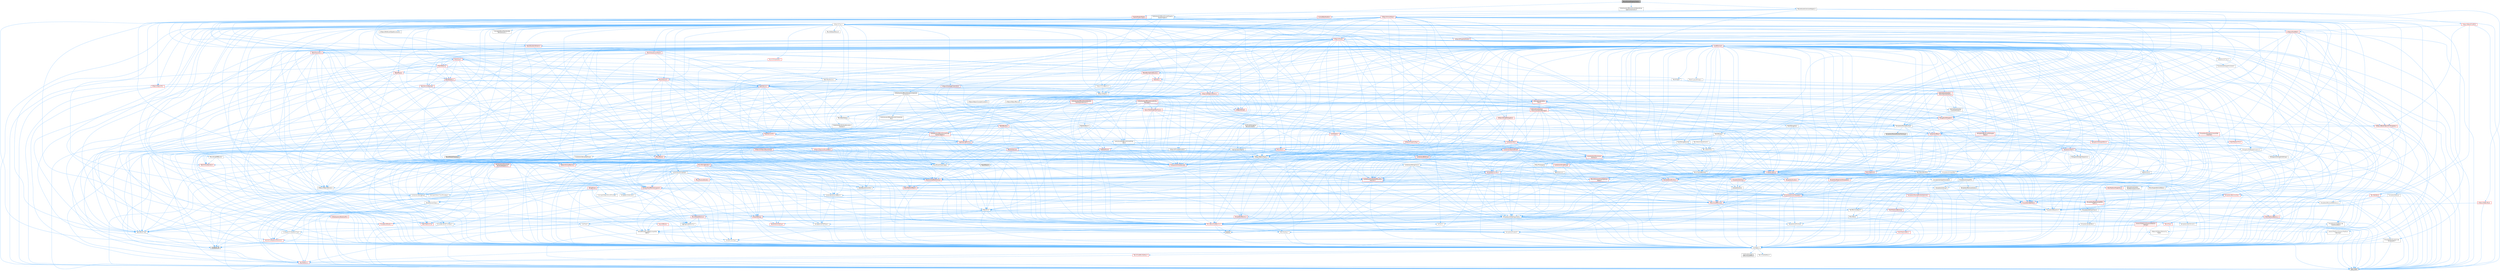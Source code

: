 digraph "MovieScenePropertyTraits.h"
{
 // INTERACTIVE_SVG=YES
 // LATEX_PDF_SIZE
  bgcolor="transparent";
  edge [fontname=Helvetica,fontsize=10,labelfontname=Helvetica,labelfontsize=10];
  node [fontname=Helvetica,fontsize=10,shape=box,height=0.2,width=0.4];
  Node1 [id="Node000001",label="MovieScenePropertyTraits.h",height=0.2,width=0.4,color="gray40", fillcolor="grey60", style="filled", fontcolor="black",tooltip=" "];
  Node1 -> Node2 [id="edge1_Node000001_Node000002",color="steelblue1",style="solid",tooltip=" "];
  Node2 [id="Node000002",label="EntitySystem/MovieSceneProperty\lSystemTypes.h",height=0.2,width=0.4,color="grey40", fillcolor="white", style="filled",URL="$d2/d09/MovieScenePropertySystemTypes_8h.html",tooltip=" "];
  Node2 -> Node3 [id="edge2_Node000002_Node000003",color="steelblue1",style="solid",tooltip=" "];
  Node3 [id="Node000003",label="CoreTypes.h",height=0.2,width=0.4,color="grey40", fillcolor="white", style="filled",URL="$dc/dec/CoreTypes_8h.html",tooltip=" "];
  Node3 -> Node4 [id="edge3_Node000003_Node000004",color="steelblue1",style="solid",tooltip=" "];
  Node4 [id="Node000004",label="HAL/Platform.h",height=0.2,width=0.4,color="red", fillcolor="#FFF0F0", style="filled",URL="$d9/dd0/Platform_8h.html",tooltip=" "];
  Node4 -> Node7 [id="edge4_Node000004_Node000007",color="steelblue1",style="solid",tooltip=" "];
  Node7 [id="Node000007",label="type_traits",height=0.2,width=0.4,color="grey60", fillcolor="#E0E0E0", style="filled",tooltip=" "];
  Node3 -> Node14 [id="edge5_Node000003_Node000014",color="steelblue1",style="solid",tooltip=" "];
  Node14 [id="Node000014",label="ProfilingDebugging\l/UMemoryDefines.h",height=0.2,width=0.4,color="grey40", fillcolor="white", style="filled",URL="$d2/da2/UMemoryDefines_8h.html",tooltip=" "];
  Node3 -> Node15 [id="edge6_Node000003_Node000015",color="steelblue1",style="solid",tooltip=" "];
  Node15 [id="Node000015",label="Misc/CoreMiscDefines.h",height=0.2,width=0.4,color="red", fillcolor="#FFF0F0", style="filled",URL="$da/d38/CoreMiscDefines_8h.html",tooltip=" "];
  Node15 -> Node4 [id="edge7_Node000015_Node000004",color="steelblue1",style="solid",tooltip=" "];
  Node3 -> Node16 [id="edge8_Node000003_Node000016",color="steelblue1",style="solid",tooltip=" "];
  Node16 [id="Node000016",label="Misc/CoreDefines.h",height=0.2,width=0.4,color="grey40", fillcolor="white", style="filled",URL="$d3/dd2/CoreDefines_8h.html",tooltip=" "];
  Node2 -> Node17 [id="edge9_Node000002_Node000017",color="steelblue1",style="solid",tooltip=" "];
  Node17 [id="Node000017",label="UObject/Class.h",height=0.2,width=0.4,color="grey40", fillcolor="white", style="filled",URL="$d4/d05/Class_8h.html",tooltip=" "];
  Node17 -> Node18 [id="edge10_Node000017_Node000018",color="steelblue1",style="solid",tooltip=" "];
  Node18 [id="Node000018",label="Concepts/GetTypeHashable.h",height=0.2,width=0.4,color="grey40", fillcolor="white", style="filled",URL="$d3/da2/GetTypeHashable_8h.html",tooltip=" "];
  Node18 -> Node3 [id="edge11_Node000018_Node000003",color="steelblue1",style="solid",tooltip=" "];
  Node18 -> Node19 [id="edge12_Node000018_Node000019",color="steelblue1",style="solid",tooltip=" "];
  Node19 [id="Node000019",label="Templates/TypeHash.h",height=0.2,width=0.4,color="red", fillcolor="#FFF0F0", style="filled",URL="$d1/d62/TypeHash_8h.html",tooltip=" "];
  Node19 -> Node3 [id="edge13_Node000019_Node000003",color="steelblue1",style="solid",tooltip=" "];
  Node19 -> Node20 [id="edge14_Node000019_Node000020",color="steelblue1",style="solid",tooltip=" "];
  Node20 [id="Node000020",label="Templates/Requires.h",height=0.2,width=0.4,color="grey40", fillcolor="white", style="filled",URL="$dc/d96/Requires_8h.html",tooltip=" "];
  Node20 -> Node21 [id="edge15_Node000020_Node000021",color="steelblue1",style="solid",tooltip=" "];
  Node21 [id="Node000021",label="Templates/EnableIf.h",height=0.2,width=0.4,color="grey40", fillcolor="white", style="filled",URL="$d7/d60/EnableIf_8h.html",tooltip=" "];
  Node21 -> Node3 [id="edge16_Node000021_Node000003",color="steelblue1",style="solid",tooltip=" "];
  Node20 -> Node7 [id="edge17_Node000020_Node000007",color="steelblue1",style="solid",tooltip=" "];
  Node19 -> Node22 [id="edge18_Node000019_Node000022",color="steelblue1",style="solid",tooltip=" "];
  Node22 [id="Node000022",label="Misc/Crc.h",height=0.2,width=0.4,color="grey40", fillcolor="white", style="filled",URL="$d4/dd2/Crc_8h.html",tooltip=" "];
  Node22 -> Node3 [id="edge19_Node000022_Node000003",color="steelblue1",style="solid",tooltip=" "];
  Node22 -> Node23 [id="edge20_Node000022_Node000023",color="steelblue1",style="solid",tooltip=" "];
  Node23 [id="Node000023",label="HAL/PlatformString.h",height=0.2,width=0.4,color="red", fillcolor="#FFF0F0", style="filled",URL="$db/db5/PlatformString_8h.html",tooltip=" "];
  Node23 -> Node3 [id="edge21_Node000023_Node000003",color="steelblue1",style="solid",tooltip=" "];
  Node22 -> Node25 [id="edge22_Node000022_Node000025",color="steelblue1",style="solid",tooltip=" "];
  Node25 [id="Node000025",label="Misc/AssertionMacros.h",height=0.2,width=0.4,color="red", fillcolor="#FFF0F0", style="filled",URL="$d0/dfa/AssertionMacros_8h.html",tooltip=" "];
  Node25 -> Node3 [id="edge23_Node000025_Node000003",color="steelblue1",style="solid",tooltip=" "];
  Node25 -> Node4 [id="edge24_Node000025_Node000004",color="steelblue1",style="solid",tooltip=" "];
  Node25 -> Node26 [id="edge25_Node000025_Node000026",color="steelblue1",style="solid",tooltip=" "];
  Node26 [id="Node000026",label="HAL/PlatformMisc.h",height=0.2,width=0.4,color="red", fillcolor="#FFF0F0", style="filled",URL="$d0/df5/PlatformMisc_8h.html",tooltip=" "];
  Node26 -> Node3 [id="edge26_Node000026_Node000003",color="steelblue1",style="solid",tooltip=" "];
  Node25 -> Node21 [id="edge27_Node000025_Node000021",color="steelblue1",style="solid",tooltip=" "];
  Node25 -> Node65 [id="edge28_Node000025_Node000065",color="steelblue1",style="solid",tooltip=" "];
  Node65 [id="Node000065",label="Traits/IsCharEncodingCompatible\lWith.h",height=0.2,width=0.4,color="grey40", fillcolor="white", style="filled",URL="$df/dd1/IsCharEncodingCompatibleWith_8h.html",tooltip=" "];
  Node65 -> Node7 [id="edge29_Node000065_Node000007",color="steelblue1",style="solid",tooltip=" "];
  Node65 -> Node66 [id="edge30_Node000065_Node000066",color="steelblue1",style="solid",tooltip=" "];
  Node66 [id="Node000066",label="Traits/IsCharType.h",height=0.2,width=0.4,color="grey40", fillcolor="white", style="filled",URL="$db/d51/IsCharType_8h.html",tooltip=" "];
  Node66 -> Node3 [id="edge31_Node000066_Node000003",color="steelblue1",style="solid",tooltip=" "];
  Node25 -> Node67 [id="edge32_Node000025_Node000067",color="steelblue1",style="solid",tooltip=" "];
  Node67 [id="Node000067",label="Misc/VarArgs.h",height=0.2,width=0.4,color="grey40", fillcolor="white", style="filled",URL="$d5/d6f/VarArgs_8h.html",tooltip=" "];
  Node67 -> Node3 [id="edge33_Node000067_Node000003",color="steelblue1",style="solid",tooltip=" "];
  Node25 -> Node73 [id="edge34_Node000025_Node000073",color="steelblue1",style="solid",tooltip=" "];
  Node73 [id="Node000073",label="atomic",height=0.2,width=0.4,color="grey60", fillcolor="#E0E0E0", style="filled",tooltip=" "];
  Node22 -> Node74 [id="edge35_Node000022_Node000074",color="steelblue1",style="solid",tooltip=" "];
  Node74 [id="Node000074",label="Misc/CString.h",height=0.2,width=0.4,color="red", fillcolor="#FFF0F0", style="filled",URL="$d2/d49/CString_8h.html",tooltip=" "];
  Node74 -> Node3 [id="edge36_Node000074_Node000003",color="steelblue1",style="solid",tooltip=" "];
  Node74 -> Node38 [id="edge37_Node000074_Node000038",color="steelblue1",style="solid",tooltip=" "];
  Node38 [id="Node000038",label="HAL/PlatformCrt.h",height=0.2,width=0.4,color="red", fillcolor="#FFF0F0", style="filled",URL="$d8/d75/PlatformCrt_8h.html",tooltip=" "];
  Node74 -> Node23 [id="edge38_Node000074_Node000023",color="steelblue1",style="solid",tooltip=" "];
  Node74 -> Node25 [id="edge39_Node000074_Node000025",color="steelblue1",style="solid",tooltip=" "];
  Node74 -> Node75 [id="edge40_Node000074_Node000075",color="steelblue1",style="solid",tooltip=" "];
  Node75 [id="Node000075",label="Misc/Char.h",height=0.2,width=0.4,color="red", fillcolor="#FFF0F0", style="filled",URL="$d0/d58/Char_8h.html",tooltip=" "];
  Node75 -> Node3 [id="edge41_Node000075_Node000003",color="steelblue1",style="solid",tooltip=" "];
  Node75 -> Node7 [id="edge42_Node000075_Node000007",color="steelblue1",style="solid",tooltip=" "];
  Node74 -> Node67 [id="edge43_Node000074_Node000067",color="steelblue1",style="solid",tooltip=" "];
  Node74 -> Node65 [id="edge44_Node000074_Node000065",color="steelblue1",style="solid",tooltip=" "];
  Node22 -> Node75 [id="edge45_Node000022_Node000075",color="steelblue1",style="solid",tooltip=" "];
  Node22 -> Node79 [id="edge46_Node000022_Node000079",color="steelblue1",style="solid",tooltip=" "];
  Node79 [id="Node000079",label="Templates/UnrealTypeTraits.h",height=0.2,width=0.4,color="grey40", fillcolor="white", style="filled",URL="$d2/d2d/UnrealTypeTraits_8h.html",tooltip=" "];
  Node79 -> Node3 [id="edge47_Node000079_Node000003",color="steelblue1",style="solid",tooltip=" "];
  Node79 -> Node80 [id="edge48_Node000079_Node000080",color="steelblue1",style="solid",tooltip=" "];
  Node80 [id="Node000080",label="Templates/IsPointer.h",height=0.2,width=0.4,color="grey40", fillcolor="white", style="filled",URL="$d7/d05/IsPointer_8h.html",tooltip=" "];
  Node80 -> Node3 [id="edge49_Node000080_Node000003",color="steelblue1",style="solid",tooltip=" "];
  Node79 -> Node25 [id="edge50_Node000079_Node000025",color="steelblue1",style="solid",tooltip=" "];
  Node79 -> Node81 [id="edge51_Node000079_Node000081",color="steelblue1",style="solid",tooltip=" "];
  Node81 [id="Node000081",label="Templates/AndOrNot.h",height=0.2,width=0.4,color="grey40", fillcolor="white", style="filled",URL="$db/d0a/AndOrNot_8h.html",tooltip=" "];
  Node81 -> Node3 [id="edge52_Node000081_Node000003",color="steelblue1",style="solid",tooltip=" "];
  Node79 -> Node21 [id="edge53_Node000079_Node000021",color="steelblue1",style="solid",tooltip=" "];
  Node79 -> Node82 [id="edge54_Node000079_Node000082",color="steelblue1",style="solid",tooltip=" "];
  Node82 [id="Node000082",label="Templates/IsArithmetic.h",height=0.2,width=0.4,color="grey40", fillcolor="white", style="filled",URL="$d2/d5d/IsArithmetic_8h.html",tooltip=" "];
  Node82 -> Node3 [id="edge55_Node000082_Node000003",color="steelblue1",style="solid",tooltip=" "];
  Node79 -> Node64 [id="edge56_Node000079_Node000064",color="steelblue1",style="solid",tooltip=" "];
  Node64 [id="Node000064",label="IsEnum.h",height=0.2,width=0.4,color="grey40", fillcolor="white", style="filled",URL="$d4/de5/IsEnum_8h.html",tooltip=" "];
  Node79 -> Node83 [id="edge57_Node000079_Node000083",color="steelblue1",style="solid",tooltip=" "];
  Node83 [id="Node000083",label="Templates/Models.h",height=0.2,width=0.4,color="red", fillcolor="#FFF0F0", style="filled",URL="$d3/d0c/Models_8h.html",tooltip=" "];
  Node79 -> Node84 [id="edge58_Node000079_Node000084",color="steelblue1",style="solid",tooltip=" "];
  Node84 [id="Node000084",label="Templates/IsPODType.h",height=0.2,width=0.4,color="grey40", fillcolor="white", style="filled",URL="$d7/db1/IsPODType_8h.html",tooltip=" "];
  Node84 -> Node3 [id="edge59_Node000084_Node000003",color="steelblue1",style="solid",tooltip=" "];
  Node79 -> Node85 [id="edge60_Node000079_Node000085",color="steelblue1",style="solid",tooltip=" "];
  Node85 [id="Node000085",label="Templates/IsUECoreType.h",height=0.2,width=0.4,color="grey40", fillcolor="white", style="filled",URL="$d1/db8/IsUECoreType_8h.html",tooltip=" "];
  Node85 -> Node3 [id="edge61_Node000085_Node000003",color="steelblue1",style="solid",tooltip=" "];
  Node85 -> Node7 [id="edge62_Node000085_Node000007",color="steelblue1",style="solid",tooltip=" "];
  Node79 -> Node86 [id="edge63_Node000079_Node000086",color="steelblue1",style="solid",tooltip=" "];
  Node86 [id="Node000086",label="Templates/IsTriviallyCopy\lConstructible.h",height=0.2,width=0.4,color="grey40", fillcolor="white", style="filled",URL="$d3/d78/IsTriviallyCopyConstructible_8h.html",tooltip=" "];
  Node86 -> Node3 [id="edge64_Node000086_Node000003",color="steelblue1",style="solid",tooltip=" "];
  Node86 -> Node7 [id="edge65_Node000086_Node000007",color="steelblue1",style="solid",tooltip=" "];
  Node22 -> Node66 [id="edge66_Node000022_Node000066",color="steelblue1",style="solid",tooltip=" "];
  Node19 -> Node7 [id="edge67_Node000019_Node000007",color="steelblue1",style="solid",tooltip=" "];
  Node17 -> Node88 [id="edge68_Node000017_Node000088",color="steelblue1",style="solid",tooltip=" "];
  Node88 [id="Node000088",label="Concepts/StaticClassProvider.h",height=0.2,width=0.4,color="grey40", fillcolor="white", style="filled",URL="$dd/d83/StaticClassProvider_8h.html",tooltip=" "];
  Node17 -> Node89 [id="edge69_Node000017_Node000089",color="steelblue1",style="solid",tooltip=" "];
  Node89 [id="Node000089",label="Concepts/StaticStructProvider.h",height=0.2,width=0.4,color="grey40", fillcolor="white", style="filled",URL="$d5/d77/StaticStructProvider_8h.html",tooltip=" "];
  Node17 -> Node90 [id="edge70_Node000017_Node000090",color="steelblue1",style="solid",tooltip=" "];
  Node90 [id="Node000090",label="Concepts/StructSerializable\lWithDefaults.h",height=0.2,width=0.4,color="grey40", fillcolor="white", style="filled",URL="$d5/ddc/StructSerializableWithDefaults_8h.html",tooltip=" "];
  Node17 -> Node91 [id="edge71_Node000017_Node000091",color="steelblue1",style="solid",tooltip=" "];
  Node91 [id="Node000091",label="Containers/Array.h",height=0.2,width=0.4,color="red", fillcolor="#FFF0F0", style="filled",URL="$df/dd0/Array_8h.html",tooltip=" "];
  Node91 -> Node3 [id="edge72_Node000091_Node000003",color="steelblue1",style="solid",tooltip=" "];
  Node91 -> Node25 [id="edge73_Node000091_Node000025",color="steelblue1",style="solid",tooltip=" "];
  Node91 -> Node92 [id="edge74_Node000091_Node000092",color="steelblue1",style="solid",tooltip=" "];
  Node92 [id="Node000092",label="Misc/IntrusiveUnsetOptional\lState.h",height=0.2,width=0.4,color="red", fillcolor="#FFF0F0", style="filled",URL="$d2/d0a/IntrusiveUnsetOptionalState_8h.html",tooltip=" "];
  Node91 -> Node94 [id="edge75_Node000091_Node000094",color="steelblue1",style="solid",tooltip=" "];
  Node94 [id="Node000094",label="Misc/ReverseIterate.h",height=0.2,width=0.4,color="red", fillcolor="#FFF0F0", style="filled",URL="$db/de3/ReverseIterate_8h.html",tooltip=" "];
  Node94 -> Node4 [id="edge76_Node000094_Node000004",color="steelblue1",style="solid",tooltip=" "];
  Node91 -> Node96 [id="edge77_Node000091_Node000096",color="steelblue1",style="solid",tooltip=" "];
  Node96 [id="Node000096",label="HAL/UnrealMemory.h",height=0.2,width=0.4,color="red", fillcolor="#FFF0F0", style="filled",URL="$d9/d96/UnrealMemory_8h.html",tooltip=" "];
  Node96 -> Node3 [id="edge78_Node000096_Node000003",color="steelblue1",style="solid",tooltip=" "];
  Node96 -> Node98 [id="edge79_Node000096_Node000098",color="steelblue1",style="solid",tooltip=" "];
  Node98 [id="Node000098",label="HAL/MemoryBase.h",height=0.2,width=0.4,color="grey40", fillcolor="white", style="filled",URL="$d6/d9f/MemoryBase_8h.html",tooltip=" "];
  Node98 -> Node3 [id="edge80_Node000098_Node000003",color="steelblue1",style="solid",tooltip=" "];
  Node98 -> Node55 [id="edge81_Node000098_Node000055",color="steelblue1",style="solid",tooltip=" "];
  Node55 [id="Node000055",label="HAL/PlatformAtomics.h",height=0.2,width=0.4,color="red", fillcolor="#FFF0F0", style="filled",URL="$d3/d36/PlatformAtomics_8h.html",tooltip=" "];
  Node55 -> Node3 [id="edge82_Node000055_Node000003",color="steelblue1",style="solid",tooltip=" "];
  Node98 -> Node38 [id="edge83_Node000098_Node000038",color="steelblue1",style="solid",tooltip=" "];
  Node98 -> Node99 [id="edge84_Node000098_Node000099",color="steelblue1",style="solid",tooltip=" "];
  Node99 [id="Node000099",label="Misc/Exec.h",height=0.2,width=0.4,color="grey40", fillcolor="white", style="filled",URL="$de/ddb/Exec_8h.html",tooltip=" "];
  Node99 -> Node3 [id="edge85_Node000099_Node000003",color="steelblue1",style="solid",tooltip=" "];
  Node99 -> Node25 [id="edge86_Node000099_Node000025",color="steelblue1",style="solid",tooltip=" "];
  Node98 -> Node100 [id="edge87_Node000098_Node000100",color="steelblue1",style="solid",tooltip=" "];
  Node100 [id="Node000100",label="Misc/OutputDevice.h",height=0.2,width=0.4,color="red", fillcolor="#FFF0F0", style="filled",URL="$d7/d32/OutputDevice_8h.html",tooltip=" "];
  Node100 -> Node33 [id="edge88_Node000100_Node000033",color="steelblue1",style="solid",tooltip=" "];
  Node33 [id="Node000033",label="CoreFwd.h",height=0.2,width=0.4,color="grey40", fillcolor="white", style="filled",URL="$d1/d1e/CoreFwd_8h.html",tooltip=" "];
  Node33 -> Node3 [id="edge89_Node000033_Node000003",color="steelblue1",style="solid",tooltip=" "];
  Node33 -> Node34 [id="edge90_Node000033_Node000034",color="steelblue1",style="solid",tooltip=" "];
  Node34 [id="Node000034",label="Containers/ContainersFwd.h",height=0.2,width=0.4,color="grey40", fillcolor="white", style="filled",URL="$d4/d0a/ContainersFwd_8h.html",tooltip=" "];
  Node34 -> Node4 [id="edge91_Node000034_Node000004",color="steelblue1",style="solid",tooltip=" "];
  Node34 -> Node3 [id="edge92_Node000034_Node000003",color="steelblue1",style="solid",tooltip=" "];
  Node34 -> Node31 [id="edge93_Node000034_Node000031",color="steelblue1",style="solid",tooltip=" "];
  Node31 [id="Node000031",label="Traits/IsContiguousContainer.h",height=0.2,width=0.4,color="red", fillcolor="#FFF0F0", style="filled",URL="$d5/d3c/IsContiguousContainer_8h.html",tooltip=" "];
  Node31 -> Node3 [id="edge94_Node000031_Node000003",color="steelblue1",style="solid",tooltip=" "];
  Node31 -> Node30 [id="edge95_Node000031_Node000030",color="steelblue1",style="solid",tooltip=" "];
  Node30 [id="Node000030",label="initializer_list",height=0.2,width=0.4,color="grey60", fillcolor="#E0E0E0", style="filled",tooltip=" "];
  Node33 -> Node35 [id="edge96_Node000033_Node000035",color="steelblue1",style="solid",tooltip=" "];
  Node35 [id="Node000035",label="Math/MathFwd.h",height=0.2,width=0.4,color="grey40", fillcolor="white", style="filled",URL="$d2/d10/MathFwd_8h.html",tooltip=" "];
  Node35 -> Node4 [id="edge97_Node000035_Node000004",color="steelblue1",style="solid",tooltip=" "];
  Node33 -> Node36 [id="edge98_Node000033_Node000036",color="steelblue1",style="solid",tooltip=" "];
  Node36 [id="Node000036",label="UObject/UObjectHierarchy\lFwd.h",height=0.2,width=0.4,color="grey40", fillcolor="white", style="filled",URL="$d3/d13/UObjectHierarchyFwd_8h.html",tooltip=" "];
  Node100 -> Node3 [id="edge99_Node000100_Node000003",color="steelblue1",style="solid",tooltip=" "];
  Node100 -> Node101 [id="edge100_Node000100_Node000101",color="steelblue1",style="solid",tooltip=" "];
  Node101 [id="Node000101",label="Logging/LogVerbosity.h",height=0.2,width=0.4,color="grey40", fillcolor="white", style="filled",URL="$d2/d8f/LogVerbosity_8h.html",tooltip=" "];
  Node101 -> Node3 [id="edge101_Node000101_Node000003",color="steelblue1",style="solid",tooltip=" "];
  Node100 -> Node67 [id="edge102_Node000100_Node000067",color="steelblue1",style="solid",tooltip=" "];
  Node100 -> Node65 [id="edge103_Node000100_Node000065",color="steelblue1",style="solid",tooltip=" "];
  Node98 -> Node102 [id="edge104_Node000098_Node000102",color="steelblue1",style="solid",tooltip=" "];
  Node102 [id="Node000102",label="Templates/Atomic.h",height=0.2,width=0.4,color="red", fillcolor="#FFF0F0", style="filled",URL="$d3/d91/Atomic_8h.html",tooltip=" "];
  Node102 -> Node73 [id="edge105_Node000102_Node000073",color="steelblue1",style="solid",tooltip=" "];
  Node96 -> Node108 [id="edge106_Node000096_Node000108",color="steelblue1",style="solid",tooltip=" "];
  Node108 [id="Node000108",label="HAL/PlatformMemory.h",height=0.2,width=0.4,color="red", fillcolor="#FFF0F0", style="filled",URL="$de/d68/PlatformMemory_8h.html",tooltip=" "];
  Node108 -> Node3 [id="edge107_Node000108_Node000003",color="steelblue1",style="solid",tooltip=" "];
  Node96 -> Node80 [id="edge108_Node000096_Node000080",color="steelblue1",style="solid",tooltip=" "];
  Node91 -> Node79 [id="edge109_Node000091_Node000079",color="steelblue1",style="solid",tooltip=" "];
  Node91 -> Node111 [id="edge110_Node000091_Node000111",color="steelblue1",style="solid",tooltip=" "];
  Node111 [id="Node000111",label="Templates/UnrealTemplate.h",height=0.2,width=0.4,color="red", fillcolor="#FFF0F0", style="filled",URL="$d4/d24/UnrealTemplate_8h.html",tooltip=" "];
  Node111 -> Node3 [id="edge111_Node000111_Node000003",color="steelblue1",style="solid",tooltip=" "];
  Node111 -> Node80 [id="edge112_Node000111_Node000080",color="steelblue1",style="solid",tooltip=" "];
  Node111 -> Node96 [id="edge113_Node000111_Node000096",color="steelblue1",style="solid",tooltip=" "];
  Node111 -> Node79 [id="edge114_Node000111_Node000079",color="steelblue1",style="solid",tooltip=" "];
  Node111 -> Node114 [id="edge115_Node000111_Node000114",color="steelblue1",style="solid",tooltip=" "];
  Node114 [id="Node000114",label="Templates/RemoveReference.h",height=0.2,width=0.4,color="grey40", fillcolor="white", style="filled",URL="$da/dbe/RemoveReference_8h.html",tooltip=" "];
  Node114 -> Node3 [id="edge116_Node000114_Node000003",color="steelblue1",style="solid",tooltip=" "];
  Node111 -> Node20 [id="edge117_Node000111_Node000020",color="steelblue1",style="solid",tooltip=" "];
  Node111 -> Node115 [id="edge118_Node000111_Node000115",color="steelblue1",style="solid",tooltip=" "];
  Node115 [id="Node000115",label="Templates/TypeCompatible\lBytes.h",height=0.2,width=0.4,color="red", fillcolor="#FFF0F0", style="filled",URL="$df/d0a/TypeCompatibleBytes_8h.html",tooltip=" "];
  Node115 -> Node3 [id="edge119_Node000115_Node000003",color="steelblue1",style="solid",tooltip=" "];
  Node115 -> Node7 [id="edge120_Node000115_Node000007",color="steelblue1",style="solid",tooltip=" "];
  Node111 -> Node31 [id="edge121_Node000111_Node000031",color="steelblue1",style="solid",tooltip=" "];
  Node111 -> Node7 [id="edge122_Node000111_Node000007",color="steelblue1",style="solid",tooltip=" "];
  Node91 -> Node118 [id="edge123_Node000091_Node000118",color="steelblue1",style="solid",tooltip=" "];
  Node118 [id="Node000118",label="Containers/ContainerAllocation\lPolicies.h",height=0.2,width=0.4,color="red", fillcolor="#FFF0F0", style="filled",URL="$d7/dff/ContainerAllocationPolicies_8h.html",tooltip=" "];
  Node118 -> Node3 [id="edge124_Node000118_Node000003",color="steelblue1",style="solid",tooltip=" "];
  Node118 -> Node118 [id="edge125_Node000118_Node000118",color="steelblue1",style="solid",tooltip=" "];
  Node118 -> Node120 [id="edge126_Node000118_Node000120",color="steelblue1",style="solid",tooltip=" "];
  Node120 [id="Node000120",label="HAL/PlatformMath.h",height=0.2,width=0.4,color="red", fillcolor="#FFF0F0", style="filled",URL="$dc/d53/PlatformMath_8h.html",tooltip=" "];
  Node120 -> Node3 [id="edge127_Node000120_Node000003",color="steelblue1",style="solid",tooltip=" "];
  Node118 -> Node96 [id="edge128_Node000118_Node000096",color="steelblue1",style="solid",tooltip=" "];
  Node118 -> Node48 [id="edge129_Node000118_Node000048",color="steelblue1",style="solid",tooltip=" "];
  Node48 [id="Node000048",label="Math/NumericLimits.h",height=0.2,width=0.4,color="grey40", fillcolor="white", style="filled",URL="$df/d1b/NumericLimits_8h.html",tooltip=" "];
  Node48 -> Node3 [id="edge130_Node000048_Node000003",color="steelblue1",style="solid",tooltip=" "];
  Node118 -> Node25 [id="edge131_Node000118_Node000025",color="steelblue1",style="solid",tooltip=" "];
  Node118 -> Node129 [id="edge132_Node000118_Node000129",color="steelblue1",style="solid",tooltip=" "];
  Node129 [id="Node000129",label="Templates/MemoryOps.h",height=0.2,width=0.4,color="red", fillcolor="#FFF0F0", style="filled",URL="$db/dea/MemoryOps_8h.html",tooltip=" "];
  Node129 -> Node3 [id="edge133_Node000129_Node000003",color="steelblue1",style="solid",tooltip=" "];
  Node129 -> Node96 [id="edge134_Node000129_Node000096",color="steelblue1",style="solid",tooltip=" "];
  Node129 -> Node107 [id="edge135_Node000129_Node000107",color="steelblue1",style="solid",tooltip=" "];
  Node107 [id="Node000107",label="Templates/IsTriviallyCopy\lAssignable.h",height=0.2,width=0.4,color="grey40", fillcolor="white", style="filled",URL="$d2/df2/IsTriviallyCopyAssignable_8h.html",tooltip=" "];
  Node107 -> Node3 [id="edge136_Node000107_Node000003",color="steelblue1",style="solid",tooltip=" "];
  Node107 -> Node7 [id="edge137_Node000107_Node000007",color="steelblue1",style="solid",tooltip=" "];
  Node129 -> Node86 [id="edge138_Node000129_Node000086",color="steelblue1",style="solid",tooltip=" "];
  Node129 -> Node20 [id="edge139_Node000129_Node000020",color="steelblue1",style="solid",tooltip=" "];
  Node129 -> Node79 [id="edge140_Node000129_Node000079",color="steelblue1",style="solid",tooltip=" "];
  Node129 -> Node7 [id="edge141_Node000129_Node000007",color="steelblue1",style="solid",tooltip=" "];
  Node118 -> Node115 [id="edge142_Node000118_Node000115",color="steelblue1",style="solid",tooltip=" "];
  Node118 -> Node7 [id="edge143_Node000118_Node000007",color="steelblue1",style="solid",tooltip=" "];
  Node91 -> Node131 [id="edge144_Node000091_Node000131",color="steelblue1",style="solid",tooltip=" "];
  Node131 [id="Node000131",label="Serialization/Archive.h",height=0.2,width=0.4,color="red", fillcolor="#FFF0F0", style="filled",URL="$d7/d3b/Archive_8h.html",tooltip=" "];
  Node131 -> Node33 [id="edge145_Node000131_Node000033",color="steelblue1",style="solid",tooltip=" "];
  Node131 -> Node3 [id="edge146_Node000131_Node000003",color="steelblue1",style="solid",tooltip=" "];
  Node131 -> Node132 [id="edge147_Node000131_Node000132",color="steelblue1",style="solid",tooltip=" "];
  Node132 [id="Node000132",label="HAL/PlatformProperties.h",height=0.2,width=0.4,color="red", fillcolor="#FFF0F0", style="filled",URL="$d9/db0/PlatformProperties_8h.html",tooltip=" "];
  Node132 -> Node3 [id="edge148_Node000132_Node000003",color="steelblue1",style="solid",tooltip=" "];
  Node131 -> Node135 [id="edge149_Node000131_Node000135",color="steelblue1",style="solid",tooltip=" "];
  Node135 [id="Node000135",label="Internationalization\l/TextNamespaceFwd.h",height=0.2,width=0.4,color="grey40", fillcolor="white", style="filled",URL="$d8/d97/TextNamespaceFwd_8h.html",tooltip=" "];
  Node135 -> Node3 [id="edge150_Node000135_Node000003",color="steelblue1",style="solid",tooltip=" "];
  Node131 -> Node35 [id="edge151_Node000131_Node000035",color="steelblue1",style="solid",tooltip=" "];
  Node131 -> Node25 [id="edge152_Node000131_Node000025",color="steelblue1",style="solid",tooltip=" "];
  Node131 -> Node136 [id="edge153_Node000131_Node000136",color="steelblue1",style="solid",tooltip=" "];
  Node136 [id="Node000136",label="Misc/EngineVersionBase.h",height=0.2,width=0.4,color="grey40", fillcolor="white", style="filled",URL="$d5/d2b/EngineVersionBase_8h.html",tooltip=" "];
  Node136 -> Node3 [id="edge154_Node000136_Node000003",color="steelblue1",style="solid",tooltip=" "];
  Node131 -> Node67 [id="edge155_Node000131_Node000067",color="steelblue1",style="solid",tooltip=" "];
  Node131 -> Node21 [id="edge156_Node000131_Node000021",color="steelblue1",style="solid",tooltip=" "];
  Node131 -> Node139 [id="edge157_Node000131_Node000139",color="steelblue1",style="solid",tooltip=" "];
  Node139 [id="Node000139",label="Templates/IsEnumClass.h",height=0.2,width=0.4,color="grey40", fillcolor="white", style="filled",URL="$d7/d15/IsEnumClass_8h.html",tooltip=" "];
  Node139 -> Node3 [id="edge158_Node000139_Node000003",color="steelblue1",style="solid",tooltip=" "];
  Node139 -> Node81 [id="edge159_Node000139_Node000081",color="steelblue1",style="solid",tooltip=" "];
  Node131 -> Node111 [id="edge160_Node000131_Node000111",color="steelblue1",style="solid",tooltip=" "];
  Node131 -> Node65 [id="edge161_Node000131_Node000065",color="steelblue1",style="solid",tooltip=" "];
  Node131 -> Node140 [id="edge162_Node000131_Node000140",color="steelblue1",style="solid",tooltip=" "];
  Node140 [id="Node000140",label="UObject/ObjectVersion.h",height=0.2,width=0.4,color="grey40", fillcolor="white", style="filled",URL="$da/d63/ObjectVersion_8h.html",tooltip=" "];
  Node140 -> Node3 [id="edge163_Node000140_Node000003",color="steelblue1",style="solid",tooltip=" "];
  Node91 -> Node18 [id="edge164_Node000091_Node000018",color="steelblue1",style="solid",tooltip=" "];
  Node91 -> Node148 [id="edge165_Node000091_Node000148",color="steelblue1",style="solid",tooltip=" "];
  Node148 [id="Node000148",label="Templates/Invoke.h",height=0.2,width=0.4,color="red", fillcolor="#FFF0F0", style="filled",URL="$d7/deb/Invoke_8h.html",tooltip=" "];
  Node148 -> Node3 [id="edge166_Node000148_Node000003",color="steelblue1",style="solid",tooltip=" "];
  Node148 -> Node111 [id="edge167_Node000148_Node000111",color="steelblue1",style="solid",tooltip=" "];
  Node148 -> Node7 [id="edge168_Node000148_Node000007",color="steelblue1",style="solid",tooltip=" "];
  Node91 -> Node153 [id="edge169_Node000091_Node000153",color="steelblue1",style="solid",tooltip=" "];
  Node153 [id="Node000153",label="Templates/Less.h",height=0.2,width=0.4,color="grey40", fillcolor="white", style="filled",URL="$de/dc8/Less_8h.html",tooltip=" "];
  Node153 -> Node3 [id="edge170_Node000153_Node000003",color="steelblue1",style="solid",tooltip=" "];
  Node153 -> Node111 [id="edge171_Node000153_Node000111",color="steelblue1",style="solid",tooltip=" "];
  Node91 -> Node20 [id="edge172_Node000091_Node000020",color="steelblue1",style="solid",tooltip=" "];
  Node91 -> Node160 [id="edge173_Node000091_Node000160",color="steelblue1",style="solid",tooltip=" "];
  Node160 [id="Node000160",label="Templates/Sorting.h",height=0.2,width=0.4,color="red", fillcolor="#FFF0F0", style="filled",URL="$d3/d9e/Sorting_8h.html",tooltip=" "];
  Node160 -> Node3 [id="edge174_Node000160_Node000003",color="steelblue1",style="solid",tooltip=" "];
  Node160 -> Node120 [id="edge175_Node000160_Node000120",color="steelblue1",style="solid",tooltip=" "];
  Node160 -> Node153 [id="edge176_Node000160_Node000153",color="steelblue1",style="solid",tooltip=" "];
  Node91 -> Node164 [id="edge177_Node000091_Node000164",color="steelblue1",style="solid",tooltip=" "];
  Node164 [id="Node000164",label="Templates/AlignmentTemplates.h",height=0.2,width=0.4,color="red", fillcolor="#FFF0F0", style="filled",URL="$dd/d32/AlignmentTemplates_8h.html",tooltip=" "];
  Node164 -> Node3 [id="edge178_Node000164_Node000003",color="steelblue1",style="solid",tooltip=" "];
  Node164 -> Node80 [id="edge179_Node000164_Node000080",color="steelblue1",style="solid",tooltip=" "];
  Node91 -> Node29 [id="edge180_Node000091_Node000029",color="steelblue1",style="solid",tooltip=" "];
  Node29 [id="Node000029",label="Traits/ElementType.h",height=0.2,width=0.4,color="grey40", fillcolor="white", style="filled",URL="$d5/d4f/ElementType_8h.html",tooltip=" "];
  Node29 -> Node4 [id="edge181_Node000029_Node000004",color="steelblue1",style="solid",tooltip=" "];
  Node29 -> Node30 [id="edge182_Node000029_Node000030",color="steelblue1",style="solid",tooltip=" "];
  Node29 -> Node7 [id="edge183_Node000029_Node000007",color="steelblue1",style="solid",tooltip=" "];
  Node91 -> Node7 [id="edge184_Node000091_Node000007",color="steelblue1",style="solid",tooltip=" "];
  Node17 -> Node143 [id="edge185_Node000017_Node000143",color="steelblue1",style="solid",tooltip=" "];
  Node143 [id="Node000143",label="Containers/EnumAsByte.h",height=0.2,width=0.4,color="grey40", fillcolor="white", style="filled",URL="$d6/d9a/EnumAsByte_8h.html",tooltip=" "];
  Node143 -> Node3 [id="edge186_Node000143_Node000003",color="steelblue1",style="solid",tooltip=" "];
  Node143 -> Node84 [id="edge187_Node000143_Node000084",color="steelblue1",style="solid",tooltip=" "];
  Node143 -> Node19 [id="edge188_Node000143_Node000019",color="steelblue1",style="solid",tooltip=" "];
  Node17 -> Node165 [id="edge189_Node000017_Node000165",color="steelblue1",style="solid",tooltip=" "];
  Node165 [id="Node000165",label="Containers/Map.h",height=0.2,width=0.4,color="red", fillcolor="#FFF0F0", style="filled",URL="$df/d79/Map_8h.html",tooltip=" "];
  Node165 -> Node3 [id="edge190_Node000165_Node000003",color="steelblue1",style="solid",tooltip=" "];
  Node165 -> Node166 [id="edge191_Node000165_Node000166",color="steelblue1",style="solid",tooltip=" "];
  Node166 [id="Node000166",label="Algo/Reverse.h",height=0.2,width=0.4,color="grey40", fillcolor="white", style="filled",URL="$d5/d93/Reverse_8h.html",tooltip=" "];
  Node166 -> Node3 [id="edge192_Node000166_Node000003",color="steelblue1",style="solid",tooltip=" "];
  Node166 -> Node111 [id="edge193_Node000166_Node000111",color="steelblue1",style="solid",tooltip=" "];
  Node165 -> Node167 [id="edge194_Node000165_Node000167",color="steelblue1",style="solid",tooltip=" "];
  Node167 [id="Node000167",label="Containers/Set.h",height=0.2,width=0.4,color="red", fillcolor="#FFF0F0", style="filled",URL="$d4/d45/Set_8h.html",tooltip=" "];
  Node167 -> Node118 [id="edge195_Node000167_Node000118",color="steelblue1",style="solid",tooltip=" "];
  Node167 -> Node169 [id="edge196_Node000167_Node000169",color="steelblue1",style="solid",tooltip=" "];
  Node169 [id="Node000169",label="Containers/SparseArray.h",height=0.2,width=0.4,color="red", fillcolor="#FFF0F0", style="filled",URL="$d5/dbf/SparseArray_8h.html",tooltip=" "];
  Node169 -> Node3 [id="edge197_Node000169_Node000003",color="steelblue1",style="solid",tooltip=" "];
  Node169 -> Node25 [id="edge198_Node000169_Node000025",color="steelblue1",style="solid",tooltip=" "];
  Node169 -> Node96 [id="edge199_Node000169_Node000096",color="steelblue1",style="solid",tooltip=" "];
  Node169 -> Node79 [id="edge200_Node000169_Node000079",color="steelblue1",style="solid",tooltip=" "];
  Node169 -> Node111 [id="edge201_Node000169_Node000111",color="steelblue1",style="solid",tooltip=" "];
  Node169 -> Node118 [id="edge202_Node000169_Node000118",color="steelblue1",style="solid",tooltip=" "];
  Node169 -> Node153 [id="edge203_Node000169_Node000153",color="steelblue1",style="solid",tooltip=" "];
  Node169 -> Node91 [id="edge204_Node000169_Node000091",color="steelblue1",style="solid",tooltip=" "];
  Node169 -> Node163 [id="edge205_Node000169_Node000163",color="steelblue1",style="solid",tooltip=" "];
  Node163 [id="Node000163",label="Math/UnrealMathUtility.h",height=0.2,width=0.4,color="red", fillcolor="#FFF0F0", style="filled",URL="$db/db8/UnrealMathUtility_8h.html",tooltip=" "];
  Node163 -> Node3 [id="edge206_Node000163_Node000003",color="steelblue1",style="solid",tooltip=" "];
  Node163 -> Node25 [id="edge207_Node000163_Node000025",color="steelblue1",style="solid",tooltip=" "];
  Node163 -> Node120 [id="edge208_Node000163_Node000120",color="steelblue1",style="solid",tooltip=" "];
  Node163 -> Node35 [id="edge209_Node000163_Node000035",color="steelblue1",style="solid",tooltip=" "];
  Node163 -> Node20 [id="edge210_Node000163_Node000020",color="steelblue1",style="solid",tooltip=" "];
  Node169 -> Node170 [id="edge211_Node000169_Node000170",color="steelblue1",style="solid",tooltip=" "];
  Node170 [id="Node000170",label="Containers/ScriptArray.h",height=0.2,width=0.4,color="red", fillcolor="#FFF0F0", style="filled",URL="$dc/daf/ScriptArray_8h.html",tooltip=" "];
  Node170 -> Node3 [id="edge212_Node000170_Node000003",color="steelblue1",style="solid",tooltip=" "];
  Node170 -> Node25 [id="edge213_Node000170_Node000025",color="steelblue1",style="solid",tooltip=" "];
  Node170 -> Node96 [id="edge214_Node000170_Node000096",color="steelblue1",style="solid",tooltip=" "];
  Node170 -> Node118 [id="edge215_Node000170_Node000118",color="steelblue1",style="solid",tooltip=" "];
  Node170 -> Node91 [id="edge216_Node000170_Node000091",color="steelblue1",style="solid",tooltip=" "];
  Node170 -> Node30 [id="edge217_Node000170_Node000030",color="steelblue1",style="solid",tooltip=" "];
  Node169 -> Node171 [id="edge218_Node000169_Node000171",color="steelblue1",style="solid",tooltip=" "];
  Node171 [id="Node000171",label="Containers/BitArray.h",height=0.2,width=0.4,color="red", fillcolor="#FFF0F0", style="filled",URL="$d1/de4/BitArray_8h.html",tooltip=" "];
  Node171 -> Node118 [id="edge219_Node000171_Node000118",color="steelblue1",style="solid",tooltip=" "];
  Node171 -> Node3 [id="edge220_Node000171_Node000003",color="steelblue1",style="solid",tooltip=" "];
  Node171 -> Node55 [id="edge221_Node000171_Node000055",color="steelblue1",style="solid",tooltip=" "];
  Node171 -> Node96 [id="edge222_Node000171_Node000096",color="steelblue1",style="solid",tooltip=" "];
  Node171 -> Node163 [id="edge223_Node000171_Node000163",color="steelblue1",style="solid",tooltip=" "];
  Node171 -> Node25 [id="edge224_Node000171_Node000025",color="steelblue1",style="solid",tooltip=" "];
  Node171 -> Node50 [id="edge225_Node000171_Node000050",color="steelblue1",style="solid",tooltip=" "];
  Node50 [id="Node000050",label="Misc/EnumClassFlags.h",height=0.2,width=0.4,color="grey40", fillcolor="white", style="filled",URL="$d8/de7/EnumClassFlags_8h.html",tooltip=" "];
  Node171 -> Node131 [id="edge226_Node000171_Node000131",color="steelblue1",style="solid",tooltip=" "];
  Node171 -> Node142 [id="edge227_Node000171_Node000142",color="steelblue1",style="solid",tooltip=" "];
  Node142 [id="Node000142",label="Serialization/MemoryLayout.h",height=0.2,width=0.4,color="red", fillcolor="#FFF0F0", style="filled",URL="$d7/d66/MemoryLayout_8h.html",tooltip=" "];
  Node142 -> Node88 [id="edge228_Node000142_Node000088",color="steelblue1",style="solid",tooltip=" "];
  Node142 -> Node89 [id="edge229_Node000142_Node000089",color="steelblue1",style="solid",tooltip=" "];
  Node142 -> Node143 [id="edge230_Node000142_Node000143",color="steelblue1",style="solid",tooltip=" "];
  Node142 -> Node28 [id="edge231_Node000142_Node000028",color="steelblue1",style="solid",tooltip=" "];
  Node28 [id="Node000028",label="Containers/StringFwd.h",height=0.2,width=0.4,color="grey40", fillcolor="white", style="filled",URL="$df/d37/StringFwd_8h.html",tooltip=" "];
  Node28 -> Node3 [id="edge232_Node000028_Node000003",color="steelblue1",style="solid",tooltip=" "];
  Node28 -> Node29 [id="edge233_Node000028_Node000029",color="steelblue1",style="solid",tooltip=" "];
  Node28 -> Node31 [id="edge234_Node000028_Node000031",color="steelblue1",style="solid",tooltip=" "];
  Node142 -> Node96 [id="edge235_Node000142_Node000096",color="steelblue1",style="solid",tooltip=" "];
  Node142 -> Node21 [id="edge236_Node000142_Node000021",color="steelblue1",style="solid",tooltip=" "];
  Node142 -> Node145 [id="edge237_Node000142_Node000145",color="steelblue1",style="solid",tooltip=" "];
  Node145 [id="Node000145",label="Templates/IsAbstract.h",height=0.2,width=0.4,color="grey40", fillcolor="white", style="filled",URL="$d8/db7/IsAbstract_8h.html",tooltip=" "];
  Node142 -> Node83 [id="edge238_Node000142_Node000083",color="steelblue1",style="solid",tooltip=" "];
  Node142 -> Node111 [id="edge239_Node000142_Node000111",color="steelblue1",style="solid",tooltip=" "];
  Node171 -> Node21 [id="edge240_Node000171_Node000021",color="steelblue1",style="solid",tooltip=" "];
  Node171 -> Node148 [id="edge241_Node000171_Node000148",color="steelblue1",style="solid",tooltip=" "];
  Node171 -> Node111 [id="edge242_Node000171_Node000111",color="steelblue1",style="solid",tooltip=" "];
  Node171 -> Node79 [id="edge243_Node000171_Node000079",color="steelblue1",style="solid",tooltip=" "];
  Node169 -> Node172 [id="edge244_Node000169_Node000172",color="steelblue1",style="solid",tooltip=" "];
  Node172 [id="Node000172",label="Serialization/Structured\lArchive.h",height=0.2,width=0.4,color="red", fillcolor="#FFF0F0", style="filled",URL="$d9/d1e/StructuredArchive_8h.html",tooltip=" "];
  Node172 -> Node91 [id="edge245_Node000172_Node000091",color="steelblue1",style="solid",tooltip=" "];
  Node172 -> Node118 [id="edge246_Node000172_Node000118",color="steelblue1",style="solid",tooltip=" "];
  Node172 -> Node3 [id="edge247_Node000172_Node000003",color="steelblue1",style="solid",tooltip=" "];
  Node172 -> Node131 [id="edge248_Node000172_Node000131",color="steelblue1",style="solid",tooltip=" "];
  Node172 -> Node176 [id="edge249_Node000172_Node000176",color="steelblue1",style="solid",tooltip=" "];
  Node176 [id="Node000176",label="Serialization/Structured\lArchiveAdapters.h",height=0.2,width=0.4,color="red", fillcolor="#FFF0F0", style="filled",URL="$d3/de1/StructuredArchiveAdapters_8h.html",tooltip=" "];
  Node176 -> Node3 [id="edge250_Node000176_Node000003",color="steelblue1",style="solid",tooltip=" "];
  Node176 -> Node83 [id="edge251_Node000176_Node000083",color="steelblue1",style="solid",tooltip=" "];
  Node176 -> Node183 [id="edge252_Node000176_Node000183",color="steelblue1",style="solid",tooltip=" "];
  Node183 [id="Node000183",label="Templates/UniqueObj.h",height=0.2,width=0.4,color="grey40", fillcolor="white", style="filled",URL="$da/d95/UniqueObj_8h.html",tooltip=" "];
  Node183 -> Node3 [id="edge253_Node000183_Node000003",color="steelblue1",style="solid",tooltip=" "];
  Node183 -> Node184 [id="edge254_Node000183_Node000184",color="steelblue1",style="solid",tooltip=" "];
  Node184 [id="Node000184",label="Templates/UniquePtr.h",height=0.2,width=0.4,color="grey40", fillcolor="white", style="filled",URL="$de/d1a/UniquePtr_8h.html",tooltip=" "];
  Node184 -> Node3 [id="edge255_Node000184_Node000003",color="steelblue1",style="solid",tooltip=" "];
  Node184 -> Node111 [id="edge256_Node000184_Node000111",color="steelblue1",style="solid",tooltip=" "];
  Node184 -> Node185 [id="edge257_Node000184_Node000185",color="steelblue1",style="solid",tooltip=" "];
  Node185 [id="Node000185",label="Templates/IsArray.h",height=0.2,width=0.4,color="grey40", fillcolor="white", style="filled",URL="$d8/d8d/IsArray_8h.html",tooltip=" "];
  Node185 -> Node3 [id="edge258_Node000185_Node000003",color="steelblue1",style="solid",tooltip=" "];
  Node184 -> Node186 [id="edge259_Node000184_Node000186",color="steelblue1",style="solid",tooltip=" "];
  Node186 [id="Node000186",label="Templates/RemoveExtent.h",height=0.2,width=0.4,color="grey40", fillcolor="white", style="filled",URL="$dc/de9/RemoveExtent_8h.html",tooltip=" "];
  Node186 -> Node3 [id="edge260_Node000186_Node000003",color="steelblue1",style="solid",tooltip=" "];
  Node184 -> Node20 [id="edge261_Node000184_Node000020",color="steelblue1",style="solid",tooltip=" "];
  Node184 -> Node142 [id="edge262_Node000184_Node000142",color="steelblue1",style="solid",tooltip=" "];
  Node184 -> Node7 [id="edge263_Node000184_Node000007",color="steelblue1",style="solid",tooltip=" "];
  Node172 -> Node183 [id="edge264_Node000172_Node000183",color="steelblue1",style="solid",tooltip=" "];
  Node169 -> Node188 [id="edge265_Node000169_Node000188",color="steelblue1",style="solid",tooltip=" "];
  Node188 [id="Node000188",label="Containers/UnrealString.h",height=0.2,width=0.4,color="red", fillcolor="#FFF0F0", style="filled",URL="$d5/dba/UnrealString_8h.html",tooltip=" "];
  Node169 -> Node92 [id="edge266_Node000169_Node000092",color="steelblue1",style="solid",tooltip=" "];
  Node167 -> Node34 [id="edge267_Node000167_Node000034",color="steelblue1",style="solid",tooltip=" "];
  Node167 -> Node163 [id="edge268_Node000167_Node000163",color="steelblue1",style="solid",tooltip=" "];
  Node167 -> Node25 [id="edge269_Node000167_Node000025",color="steelblue1",style="solid",tooltip=" "];
  Node167 -> Node192 [id="edge270_Node000167_Node000192",color="steelblue1",style="solid",tooltip=" "];
  Node192 [id="Node000192",label="Misc/StructBuilder.h",height=0.2,width=0.4,color="grey40", fillcolor="white", style="filled",URL="$d9/db3/StructBuilder_8h.html",tooltip=" "];
  Node192 -> Node3 [id="edge271_Node000192_Node000003",color="steelblue1",style="solid",tooltip=" "];
  Node192 -> Node163 [id="edge272_Node000192_Node000163",color="steelblue1",style="solid",tooltip=" "];
  Node192 -> Node164 [id="edge273_Node000192_Node000164",color="steelblue1",style="solid",tooltip=" "];
  Node167 -> Node172 [id="edge274_Node000167_Node000172",color="steelblue1",style="solid",tooltip=" "];
  Node167 -> Node193 [id="edge275_Node000167_Node000193",color="steelblue1",style="solid",tooltip=" "];
  Node193 [id="Node000193",label="Templates/Function.h",height=0.2,width=0.4,color="red", fillcolor="#FFF0F0", style="filled",URL="$df/df5/Function_8h.html",tooltip=" "];
  Node193 -> Node3 [id="edge276_Node000193_Node000003",color="steelblue1",style="solid",tooltip=" "];
  Node193 -> Node25 [id="edge277_Node000193_Node000025",color="steelblue1",style="solid",tooltip=" "];
  Node193 -> Node92 [id="edge278_Node000193_Node000092",color="steelblue1",style="solid",tooltip=" "];
  Node193 -> Node96 [id="edge279_Node000193_Node000096",color="steelblue1",style="solid",tooltip=" "];
  Node193 -> Node79 [id="edge280_Node000193_Node000079",color="steelblue1",style="solid",tooltip=" "];
  Node193 -> Node148 [id="edge281_Node000193_Node000148",color="steelblue1",style="solid",tooltip=" "];
  Node193 -> Node111 [id="edge282_Node000193_Node000111",color="steelblue1",style="solid",tooltip=" "];
  Node193 -> Node20 [id="edge283_Node000193_Node000020",color="steelblue1",style="solid",tooltip=" "];
  Node193 -> Node163 [id="edge284_Node000193_Node000163",color="steelblue1",style="solid",tooltip=" "];
  Node193 -> Node7 [id="edge285_Node000193_Node000007",color="steelblue1",style="solid",tooltip=" "];
  Node167 -> Node160 [id="edge286_Node000167_Node000160",color="steelblue1",style="solid",tooltip=" "];
  Node167 -> Node19 [id="edge287_Node000167_Node000019",color="steelblue1",style="solid",tooltip=" "];
  Node167 -> Node111 [id="edge288_Node000167_Node000111",color="steelblue1",style="solid",tooltip=" "];
  Node167 -> Node30 [id="edge289_Node000167_Node000030",color="steelblue1",style="solid",tooltip=" "];
  Node167 -> Node7 [id="edge290_Node000167_Node000007",color="steelblue1",style="solid",tooltip=" "];
  Node165 -> Node188 [id="edge291_Node000165_Node000188",color="steelblue1",style="solid",tooltip=" "];
  Node165 -> Node25 [id="edge292_Node000165_Node000025",color="steelblue1",style="solid",tooltip=" "];
  Node165 -> Node192 [id="edge293_Node000165_Node000192",color="steelblue1",style="solid",tooltip=" "];
  Node165 -> Node193 [id="edge294_Node000165_Node000193",color="steelblue1",style="solid",tooltip=" "];
  Node165 -> Node160 [id="edge295_Node000165_Node000160",color="steelblue1",style="solid",tooltip=" "];
  Node165 -> Node196 [id="edge296_Node000165_Node000196",color="steelblue1",style="solid",tooltip=" "];
  Node196 [id="Node000196",label="Templates/Tuple.h",height=0.2,width=0.4,color="red", fillcolor="#FFF0F0", style="filled",URL="$d2/d4f/Tuple_8h.html",tooltip=" "];
  Node196 -> Node3 [id="edge297_Node000196_Node000003",color="steelblue1",style="solid",tooltip=" "];
  Node196 -> Node111 [id="edge298_Node000196_Node000111",color="steelblue1",style="solid",tooltip=" "];
  Node196 -> Node197 [id="edge299_Node000196_Node000197",color="steelblue1",style="solid",tooltip=" "];
  Node197 [id="Node000197",label="Delegates/IntegerSequence.h",height=0.2,width=0.4,color="grey40", fillcolor="white", style="filled",URL="$d2/dcc/IntegerSequence_8h.html",tooltip=" "];
  Node197 -> Node3 [id="edge300_Node000197_Node000003",color="steelblue1",style="solid",tooltip=" "];
  Node196 -> Node148 [id="edge301_Node000196_Node000148",color="steelblue1",style="solid",tooltip=" "];
  Node196 -> Node172 [id="edge302_Node000196_Node000172",color="steelblue1",style="solid",tooltip=" "];
  Node196 -> Node142 [id="edge303_Node000196_Node000142",color="steelblue1",style="solid",tooltip=" "];
  Node196 -> Node20 [id="edge304_Node000196_Node000020",color="steelblue1",style="solid",tooltip=" "];
  Node196 -> Node19 [id="edge305_Node000196_Node000019",color="steelblue1",style="solid",tooltip=" "];
  Node196 -> Node7 [id="edge306_Node000196_Node000007",color="steelblue1",style="solid",tooltip=" "];
  Node165 -> Node111 [id="edge307_Node000165_Node000111",color="steelblue1",style="solid",tooltip=" "];
  Node165 -> Node79 [id="edge308_Node000165_Node000079",color="steelblue1",style="solid",tooltip=" "];
  Node165 -> Node7 [id="edge309_Node000165_Node000007",color="steelblue1",style="solid",tooltip=" "];
  Node17 -> Node167 [id="edge310_Node000017_Node000167",color="steelblue1",style="solid",tooltip=" "];
  Node17 -> Node28 [id="edge311_Node000017_Node000028",color="steelblue1",style="solid",tooltip=" "];
  Node17 -> Node188 [id="edge312_Node000017_Node000188",color="steelblue1",style="solid",tooltip=" "];
  Node17 -> Node3 [id="edge313_Node000017_Node000003",color="steelblue1",style="solid",tooltip=" "];
  Node17 -> Node199 [id="edge314_Node000017_Node000199",color="steelblue1",style="solid",tooltip=" "];
  Node199 [id="Node000199",label="Async/Mutex.h",height=0.2,width=0.4,color="red", fillcolor="#FFF0F0", style="filled",URL="$de/db1/Mutex_8h.html",tooltip=" "];
  Node199 -> Node3 [id="edge315_Node000199_Node000003",color="steelblue1",style="solid",tooltip=" "];
  Node199 -> Node73 [id="edge316_Node000199_Node000073",color="steelblue1",style="solid",tooltip=" "];
  Node17 -> Node201 [id="edge317_Node000017_Node000201",color="steelblue1",style="solid",tooltip=" "];
  Node201 [id="Node000201",label="Async/UniqueLock.h",height=0.2,width=0.4,color="red", fillcolor="#FFF0F0", style="filled",URL="$da/dc6/UniqueLock_8h.html",tooltip=" "];
  Node201 -> Node25 [id="edge318_Node000201_Node000025",color="steelblue1",style="solid",tooltip=" "];
  Node17 -> Node202 [id="edge319_Node000017_Node000202",color="steelblue1",style="solid",tooltip=" "];
  Node202 [id="Node000202",label="HAL/CriticalSection.h",height=0.2,width=0.4,color="red", fillcolor="#FFF0F0", style="filled",URL="$d6/d90/CriticalSection_8h.html",tooltip=" "];
  Node17 -> Node38 [id="edge320_Node000017_Node000038",color="steelblue1",style="solid",tooltip=" "];
  Node17 -> Node96 [id="edge321_Node000017_Node000096",color="steelblue1",style="solid",tooltip=" "];
  Node17 -> Node205 [id="edge322_Node000017_Node000205",color="steelblue1",style="solid",tooltip=" "];
  Node205 [id="Node000205",label="Internationalization\l/Text.h",height=0.2,width=0.4,color="red", fillcolor="#FFF0F0", style="filled",URL="$d6/d35/Text_8h.html",tooltip=" "];
  Node205 -> Node3 [id="edge323_Node000205_Node000003",color="steelblue1",style="solid",tooltip=" "];
  Node205 -> Node55 [id="edge324_Node000205_Node000055",color="steelblue1",style="solid",tooltip=" "];
  Node205 -> Node25 [id="edge325_Node000205_Node000025",color="steelblue1",style="solid",tooltip=" "];
  Node205 -> Node50 [id="edge326_Node000205_Node000050",color="steelblue1",style="solid",tooltip=" "];
  Node205 -> Node79 [id="edge327_Node000205_Node000079",color="steelblue1",style="solid",tooltip=" "];
  Node205 -> Node91 [id="edge328_Node000205_Node000091",color="steelblue1",style="solid",tooltip=" "];
  Node205 -> Node188 [id="edge329_Node000205_Node000188",color="steelblue1",style="solid",tooltip=" "];
  Node205 -> Node143 [id="edge330_Node000205_Node000143",color="steelblue1",style="solid",tooltip=" "];
  Node205 -> Node217 [id="edge331_Node000205_Node000217",color="steelblue1",style="solid",tooltip=" "];
  Node217 [id="Node000217",label="Templates/SharedPointer.h",height=0.2,width=0.4,color="grey40", fillcolor="white", style="filled",URL="$d2/d17/SharedPointer_8h.html",tooltip=" "];
  Node217 -> Node3 [id="edge332_Node000217_Node000003",color="steelblue1",style="solid",tooltip=" "];
  Node217 -> Node92 [id="edge333_Node000217_Node000092",color="steelblue1",style="solid",tooltip=" "];
  Node217 -> Node218 [id="edge334_Node000217_Node000218",color="steelblue1",style="solid",tooltip=" "];
  Node218 [id="Node000218",label="Templates/PointerIsConvertible\lFromTo.h",height=0.2,width=0.4,color="red", fillcolor="#FFF0F0", style="filled",URL="$d6/d65/PointerIsConvertibleFromTo_8h.html",tooltip=" "];
  Node218 -> Node3 [id="edge335_Node000218_Node000003",color="steelblue1",style="solid",tooltip=" "];
  Node218 -> Node7 [id="edge336_Node000218_Node000007",color="steelblue1",style="solid",tooltip=" "];
  Node217 -> Node25 [id="edge337_Node000217_Node000025",color="steelblue1",style="solid",tooltip=" "];
  Node217 -> Node96 [id="edge338_Node000217_Node000096",color="steelblue1",style="solid",tooltip=" "];
  Node217 -> Node91 [id="edge339_Node000217_Node000091",color="steelblue1",style="solid",tooltip=" "];
  Node217 -> Node165 [id="edge340_Node000217_Node000165",color="steelblue1",style="solid",tooltip=" "];
  Node217 -> Node219 [id="edge341_Node000217_Node000219",color="steelblue1",style="solid",tooltip=" "];
  Node219 [id="Node000219",label="CoreGlobals.h",height=0.2,width=0.4,color="red", fillcolor="#FFF0F0", style="filled",URL="$d5/d8c/CoreGlobals_8h.html",tooltip=" "];
  Node219 -> Node188 [id="edge342_Node000219_Node000188",color="steelblue1",style="solid",tooltip=" "];
  Node219 -> Node3 [id="edge343_Node000219_Node000003",color="steelblue1",style="solid",tooltip=" "];
  Node219 -> Node220 [id="edge344_Node000219_Node000220",color="steelblue1",style="solid",tooltip=" "];
  Node220 [id="Node000220",label="HAL/PlatformTLS.h",height=0.2,width=0.4,color="red", fillcolor="#FFF0F0", style="filled",URL="$d0/def/PlatformTLS_8h.html",tooltip=" "];
  Node220 -> Node3 [id="edge345_Node000220_Node000003",color="steelblue1",style="solid",tooltip=" "];
  Node219 -> Node223 [id="edge346_Node000219_Node000223",color="steelblue1",style="solid",tooltip=" "];
  Node223 [id="Node000223",label="Logging/LogMacros.h",height=0.2,width=0.4,color="red", fillcolor="#FFF0F0", style="filled",URL="$d0/d16/LogMacros_8h.html",tooltip=" "];
  Node223 -> Node188 [id="edge347_Node000223_Node000188",color="steelblue1",style="solid",tooltip=" "];
  Node223 -> Node3 [id="edge348_Node000223_Node000003",color="steelblue1",style="solid",tooltip=" "];
  Node223 -> Node224 [id="edge349_Node000223_Node000224",color="steelblue1",style="solid",tooltip=" "];
  Node224 [id="Node000224",label="Logging/LogCategory.h",height=0.2,width=0.4,color="grey40", fillcolor="white", style="filled",URL="$d9/d36/LogCategory_8h.html",tooltip=" "];
  Node224 -> Node3 [id="edge350_Node000224_Node000003",color="steelblue1",style="solid",tooltip=" "];
  Node224 -> Node101 [id="edge351_Node000224_Node000101",color="steelblue1",style="solid",tooltip=" "];
  Node224 -> Node207 [id="edge352_Node000224_Node000207",color="steelblue1",style="solid",tooltip=" "];
  Node207 [id="Node000207",label="UObject/NameTypes.h",height=0.2,width=0.4,color="grey40", fillcolor="white", style="filled",URL="$d6/d35/NameTypes_8h.html",tooltip=" "];
  Node207 -> Node3 [id="edge353_Node000207_Node000003",color="steelblue1",style="solid",tooltip=" "];
  Node207 -> Node25 [id="edge354_Node000207_Node000025",color="steelblue1",style="solid",tooltip=" "];
  Node207 -> Node96 [id="edge355_Node000207_Node000096",color="steelblue1",style="solid",tooltip=" "];
  Node207 -> Node79 [id="edge356_Node000207_Node000079",color="steelblue1",style="solid",tooltip=" "];
  Node207 -> Node111 [id="edge357_Node000207_Node000111",color="steelblue1",style="solid",tooltip=" "];
  Node207 -> Node188 [id="edge358_Node000207_Node000188",color="steelblue1",style="solid",tooltip=" "];
  Node207 -> Node202 [id="edge359_Node000207_Node000202",color="steelblue1",style="solid",tooltip=" "];
  Node207 -> Node208 [id="edge360_Node000207_Node000208",color="steelblue1",style="solid",tooltip=" "];
  Node208 [id="Node000208",label="Containers/StringConv.h",height=0.2,width=0.4,color="grey40", fillcolor="white", style="filled",URL="$d3/ddf/StringConv_8h.html",tooltip=" "];
  Node208 -> Node3 [id="edge361_Node000208_Node000003",color="steelblue1",style="solid",tooltip=" "];
  Node208 -> Node25 [id="edge362_Node000208_Node000025",color="steelblue1",style="solid",tooltip=" "];
  Node208 -> Node118 [id="edge363_Node000208_Node000118",color="steelblue1",style="solid",tooltip=" "];
  Node208 -> Node91 [id="edge364_Node000208_Node000091",color="steelblue1",style="solid",tooltip=" "];
  Node208 -> Node74 [id="edge365_Node000208_Node000074",color="steelblue1",style="solid",tooltip=" "];
  Node208 -> Node185 [id="edge366_Node000208_Node000185",color="steelblue1",style="solid",tooltip=" "];
  Node208 -> Node111 [id="edge367_Node000208_Node000111",color="steelblue1",style="solid",tooltip=" "];
  Node208 -> Node79 [id="edge368_Node000208_Node000079",color="steelblue1",style="solid",tooltip=" "];
  Node208 -> Node29 [id="edge369_Node000208_Node000029",color="steelblue1",style="solid",tooltip=" "];
  Node208 -> Node65 [id="edge370_Node000208_Node000065",color="steelblue1",style="solid",tooltip=" "];
  Node208 -> Node31 [id="edge371_Node000208_Node000031",color="steelblue1",style="solid",tooltip=" "];
  Node208 -> Node7 [id="edge372_Node000208_Node000007",color="steelblue1",style="solid",tooltip=" "];
  Node207 -> Node28 [id="edge373_Node000207_Node000028",color="steelblue1",style="solid",tooltip=" "];
  Node207 -> Node209 [id="edge374_Node000207_Node000209",color="steelblue1",style="solid",tooltip=" "];
  Node209 [id="Node000209",label="UObject/UnrealNames.h",height=0.2,width=0.4,color="red", fillcolor="#FFF0F0", style="filled",URL="$d8/db1/UnrealNames_8h.html",tooltip=" "];
  Node209 -> Node3 [id="edge375_Node000209_Node000003",color="steelblue1",style="solid",tooltip=" "];
  Node207 -> Node102 [id="edge376_Node000207_Node000102",color="steelblue1",style="solid",tooltip=" "];
  Node207 -> Node142 [id="edge377_Node000207_Node000142",color="steelblue1",style="solid",tooltip=" "];
  Node207 -> Node92 [id="edge378_Node000207_Node000092",color="steelblue1",style="solid",tooltip=" "];
  Node207 -> Node211 [id="edge379_Node000207_Node000211",color="steelblue1",style="solid",tooltip=" "];
  Node211 [id="Node000211",label="Misc/StringBuilder.h",height=0.2,width=0.4,color="red", fillcolor="#FFF0F0", style="filled",URL="$d4/d52/StringBuilder_8h.html",tooltip=" "];
  Node211 -> Node28 [id="edge380_Node000211_Node000028",color="steelblue1",style="solid",tooltip=" "];
  Node211 -> Node212 [id="edge381_Node000211_Node000212",color="steelblue1",style="solid",tooltip=" "];
  Node212 [id="Node000212",label="Containers/StringView.h",height=0.2,width=0.4,color="grey40", fillcolor="white", style="filled",URL="$dd/dea/StringView_8h.html",tooltip=" "];
  Node212 -> Node3 [id="edge382_Node000212_Node000003",color="steelblue1",style="solid",tooltip=" "];
  Node212 -> Node28 [id="edge383_Node000212_Node000028",color="steelblue1",style="solid",tooltip=" "];
  Node212 -> Node96 [id="edge384_Node000212_Node000096",color="steelblue1",style="solid",tooltip=" "];
  Node212 -> Node48 [id="edge385_Node000212_Node000048",color="steelblue1",style="solid",tooltip=" "];
  Node212 -> Node163 [id="edge386_Node000212_Node000163",color="steelblue1",style="solid",tooltip=" "];
  Node212 -> Node22 [id="edge387_Node000212_Node000022",color="steelblue1",style="solid",tooltip=" "];
  Node212 -> Node74 [id="edge388_Node000212_Node000074",color="steelblue1",style="solid",tooltip=" "];
  Node212 -> Node94 [id="edge389_Node000212_Node000094",color="steelblue1",style="solid",tooltip=" "];
  Node212 -> Node213 [id="edge390_Node000212_Node000213",color="steelblue1",style="solid",tooltip=" "];
  Node213 [id="Node000213",label="String/Find.h",height=0.2,width=0.4,color="red", fillcolor="#FFF0F0", style="filled",URL="$d7/dda/String_2Find_8h.html",tooltip=" "];
  Node213 -> Node34 [id="edge391_Node000213_Node000034",color="steelblue1",style="solid",tooltip=" "];
  Node213 -> Node28 [id="edge392_Node000213_Node000028",color="steelblue1",style="solid",tooltip=" "];
  Node213 -> Node3 [id="edge393_Node000213_Node000003",color="steelblue1",style="solid",tooltip=" "];
  Node213 -> Node74 [id="edge394_Node000213_Node000074",color="steelblue1",style="solid",tooltip=" "];
  Node212 -> Node20 [id="edge395_Node000212_Node000020",color="steelblue1",style="solid",tooltip=" "];
  Node212 -> Node111 [id="edge396_Node000212_Node000111",color="steelblue1",style="solid",tooltip=" "];
  Node212 -> Node29 [id="edge397_Node000212_Node000029",color="steelblue1",style="solid",tooltip=" "];
  Node212 -> Node65 [id="edge398_Node000212_Node000065",color="steelblue1",style="solid",tooltip=" "];
  Node212 -> Node66 [id="edge399_Node000212_Node000066",color="steelblue1",style="solid",tooltip=" "];
  Node212 -> Node31 [id="edge400_Node000212_Node000031",color="steelblue1",style="solid",tooltip=" "];
  Node212 -> Node7 [id="edge401_Node000212_Node000007",color="steelblue1",style="solid",tooltip=" "];
  Node211 -> Node3 [id="edge402_Node000211_Node000003",color="steelblue1",style="solid",tooltip=" "];
  Node211 -> Node23 [id="edge403_Node000211_Node000023",color="steelblue1",style="solid",tooltip=" "];
  Node211 -> Node96 [id="edge404_Node000211_Node000096",color="steelblue1",style="solid",tooltip=" "];
  Node211 -> Node25 [id="edge405_Node000211_Node000025",color="steelblue1",style="solid",tooltip=" "];
  Node211 -> Node74 [id="edge406_Node000211_Node000074",color="steelblue1",style="solid",tooltip=" "];
  Node211 -> Node21 [id="edge407_Node000211_Node000021",color="steelblue1",style="solid",tooltip=" "];
  Node211 -> Node20 [id="edge408_Node000211_Node000020",color="steelblue1",style="solid",tooltip=" "];
  Node211 -> Node111 [id="edge409_Node000211_Node000111",color="steelblue1",style="solid",tooltip=" "];
  Node211 -> Node79 [id="edge410_Node000211_Node000079",color="steelblue1",style="solid",tooltip=" "];
  Node211 -> Node65 [id="edge411_Node000211_Node000065",color="steelblue1",style="solid",tooltip=" "];
  Node211 -> Node66 [id="edge412_Node000211_Node000066",color="steelblue1",style="solid",tooltip=" "];
  Node211 -> Node31 [id="edge413_Node000211_Node000031",color="steelblue1",style="solid",tooltip=" "];
  Node211 -> Node7 [id="edge414_Node000211_Node000007",color="steelblue1",style="solid",tooltip=" "];
  Node207 -> Node61 [id="edge415_Node000207_Node000061",color="steelblue1",style="solid",tooltip=" "];
  Node61 [id="Node000061",label="Trace/Trace.h",height=0.2,width=0.4,color="grey60", fillcolor="#E0E0E0", style="filled",tooltip=" "];
  Node223 -> Node101 [id="edge416_Node000223_Node000101",color="steelblue1",style="solid",tooltip=" "];
  Node223 -> Node25 [id="edge417_Node000223_Node000025",color="steelblue1",style="solid",tooltip=" "];
  Node223 -> Node67 [id="edge418_Node000223_Node000067",color="steelblue1",style="solid",tooltip=" "];
  Node223 -> Node21 [id="edge419_Node000223_Node000021",color="steelblue1",style="solid",tooltip=" "];
  Node223 -> Node65 [id="edge420_Node000223_Node000065",color="steelblue1",style="solid",tooltip=" "];
  Node223 -> Node7 [id="edge421_Node000223_Node000007",color="steelblue1",style="solid",tooltip=" "];
  Node219 -> Node50 [id="edge422_Node000219_Node000050",color="steelblue1",style="solid",tooltip=" "];
  Node219 -> Node100 [id="edge423_Node000219_Node000100",color="steelblue1",style="solid",tooltip=" "];
  Node219 -> Node102 [id="edge424_Node000219_Node000102",color="steelblue1",style="solid",tooltip=" "];
  Node219 -> Node207 [id="edge425_Node000219_Node000207",color="steelblue1",style="solid",tooltip=" "];
  Node219 -> Node73 [id="edge426_Node000219_Node000073",color="steelblue1",style="solid",tooltip=" "];
  Node217 -> Node227 [id="edge427_Node000217_Node000227",color="steelblue1",style="solid",tooltip=" "];
  Node227 [id="Node000227",label="Templates/SharedPointerInternals.h",height=0.2,width=0.4,color="red", fillcolor="#FFF0F0", style="filled",URL="$de/d3a/SharedPointerInternals_8h.html",tooltip=" "];
  Node227 -> Node3 [id="edge428_Node000227_Node000003",color="steelblue1",style="solid",tooltip=" "];
  Node227 -> Node96 [id="edge429_Node000227_Node000096",color="steelblue1",style="solid",tooltip=" "];
  Node227 -> Node25 [id="edge430_Node000227_Node000025",color="steelblue1",style="solid",tooltip=" "];
  Node227 -> Node114 [id="edge431_Node000227_Node000114",color="steelblue1",style="solid",tooltip=" "];
  Node227 -> Node115 [id="edge432_Node000227_Node000115",color="steelblue1",style="solid",tooltip=" "];
  Node227 -> Node73 [id="edge433_Node000227_Node000073",color="steelblue1",style="solid",tooltip=" "];
  Node227 -> Node7 [id="edge434_Node000227_Node000007",color="steelblue1",style="solid",tooltip=" "];
  Node217 -> Node230 [id="edge435_Node000217_Node000230",color="steelblue1",style="solid",tooltip=" "];
  Node230 [id="Node000230",label="Templates/SharedPointerTesting.inl",height=0.2,width=0.4,color="grey60", fillcolor="#E0E0E0", style="filled",tooltip=" "];
  Node205 -> Node233 [id="edge436_Node000205_Node000233",color="steelblue1",style="solid",tooltip=" "];
  Node233 [id="Node000233",label="Internationalization\l/CulturePointer.h",height=0.2,width=0.4,color="grey40", fillcolor="white", style="filled",URL="$d6/dbe/CulturePointer_8h.html",tooltip=" "];
  Node233 -> Node3 [id="edge437_Node000233_Node000003",color="steelblue1",style="solid",tooltip=" "];
  Node233 -> Node217 [id="edge438_Node000233_Node000217",color="steelblue1",style="solid",tooltip=" "];
  Node205 -> Node235 [id="edge439_Node000205_Node000235",color="steelblue1",style="solid",tooltip=" "];
  Node235 [id="Node000235",label="Internationalization\l/TextLocalizationManager.h",height=0.2,width=0.4,color="red", fillcolor="#FFF0F0", style="filled",URL="$d5/d2e/TextLocalizationManager_8h.html",tooltip=" "];
  Node235 -> Node91 [id="edge440_Node000235_Node000091",color="steelblue1",style="solid",tooltip=" "];
  Node235 -> Node118 [id="edge441_Node000235_Node000118",color="steelblue1",style="solid",tooltip=" "];
  Node235 -> Node165 [id="edge442_Node000235_Node000165",color="steelblue1",style="solid",tooltip=" "];
  Node235 -> Node167 [id="edge443_Node000235_Node000167",color="steelblue1",style="solid",tooltip=" "];
  Node235 -> Node188 [id="edge444_Node000235_Node000188",color="steelblue1",style="solid",tooltip=" "];
  Node235 -> Node3 [id="edge445_Node000235_Node000003",color="steelblue1",style="solid",tooltip=" "];
  Node235 -> Node238 [id="edge446_Node000235_Node000238",color="steelblue1",style="solid",tooltip=" "];
  Node238 [id="Node000238",label="Delegates/Delegate.h",height=0.2,width=0.4,color="red", fillcolor="#FFF0F0", style="filled",URL="$d4/d80/Delegate_8h.html",tooltip=" "];
  Node238 -> Node3 [id="edge447_Node000238_Node000003",color="steelblue1",style="solid",tooltip=" "];
  Node238 -> Node25 [id="edge448_Node000238_Node000025",color="steelblue1",style="solid",tooltip=" "];
  Node238 -> Node207 [id="edge449_Node000238_Node000207",color="steelblue1",style="solid",tooltip=" "];
  Node238 -> Node217 [id="edge450_Node000238_Node000217",color="steelblue1",style="solid",tooltip=" "];
  Node238 -> Node239 [id="edge451_Node000238_Node000239",color="steelblue1",style="solid",tooltip=" "];
  Node239 [id="Node000239",label="UObject/WeakObjectPtrTemplates.h",height=0.2,width=0.4,color="red", fillcolor="#FFF0F0", style="filled",URL="$d8/d3b/WeakObjectPtrTemplates_8h.html",tooltip=" "];
  Node239 -> Node3 [id="edge452_Node000239_Node000003",color="steelblue1",style="solid",tooltip=" "];
  Node239 -> Node20 [id="edge453_Node000239_Node000020",color="steelblue1",style="solid",tooltip=" "];
  Node239 -> Node165 [id="edge454_Node000239_Node000165",color="steelblue1",style="solid",tooltip=" "];
  Node239 -> Node7 [id="edge455_Node000239_Node000007",color="steelblue1",style="solid",tooltip=" "];
  Node238 -> Node242 [id="edge456_Node000238_Node000242",color="steelblue1",style="solid",tooltip=" "];
  Node242 [id="Node000242",label="Delegates/MulticastDelegate\lBase.h",height=0.2,width=0.4,color="red", fillcolor="#FFF0F0", style="filled",URL="$db/d16/MulticastDelegateBase_8h.html",tooltip=" "];
  Node242 -> Node3 [id="edge457_Node000242_Node000003",color="steelblue1",style="solid",tooltip=" "];
  Node242 -> Node118 [id="edge458_Node000242_Node000118",color="steelblue1",style="solid",tooltip=" "];
  Node242 -> Node91 [id="edge459_Node000242_Node000091",color="steelblue1",style="solid",tooltip=" "];
  Node242 -> Node163 [id="edge460_Node000242_Node000163",color="steelblue1",style="solid",tooltip=" "];
  Node242 -> Node243 [id="edge461_Node000242_Node000243",color="steelblue1",style="solid",tooltip=" "];
  Node243 [id="Node000243",label="Delegates/IDelegateInstance.h",height=0.2,width=0.4,color="grey40", fillcolor="white", style="filled",URL="$d2/d10/IDelegateInstance_8h.html",tooltip=" "];
  Node243 -> Node3 [id="edge462_Node000243_Node000003",color="steelblue1",style="solid",tooltip=" "];
  Node243 -> Node19 [id="edge463_Node000243_Node000019",color="steelblue1",style="solid",tooltip=" "];
  Node243 -> Node207 [id="edge464_Node000243_Node000207",color="steelblue1",style="solid",tooltip=" "];
  Node243 -> Node244 [id="edge465_Node000243_Node000244",color="steelblue1",style="solid",tooltip=" "];
  Node244 [id="Node000244",label="Delegates/DelegateSettings.h",height=0.2,width=0.4,color="grey40", fillcolor="white", style="filled",URL="$d0/d97/DelegateSettings_8h.html",tooltip=" "];
  Node244 -> Node3 [id="edge466_Node000244_Node000003",color="steelblue1",style="solid",tooltip=" "];
  Node242 -> Node245 [id="edge467_Node000242_Node000245",color="steelblue1",style="solid",tooltip=" "];
  Node245 [id="Node000245",label="Delegates/DelegateBase.h",height=0.2,width=0.4,color="red", fillcolor="#FFF0F0", style="filled",URL="$da/d67/DelegateBase_8h.html",tooltip=" "];
  Node245 -> Node3 [id="edge468_Node000245_Node000003",color="steelblue1",style="solid",tooltip=" "];
  Node245 -> Node118 [id="edge469_Node000245_Node000118",color="steelblue1",style="solid",tooltip=" "];
  Node245 -> Node163 [id="edge470_Node000245_Node000163",color="steelblue1",style="solid",tooltip=" "];
  Node245 -> Node207 [id="edge471_Node000245_Node000207",color="steelblue1",style="solid",tooltip=" "];
  Node245 -> Node244 [id="edge472_Node000245_Node000244",color="steelblue1",style="solid",tooltip=" "];
  Node245 -> Node243 [id="edge473_Node000245_Node000243",color="steelblue1",style="solid",tooltip=" "];
  Node238 -> Node197 [id="edge474_Node000238_Node000197",color="steelblue1",style="solid",tooltip=" "];
  Node235 -> Node202 [id="edge475_Node000235_Node000202",color="steelblue1",style="solid",tooltip=" "];
  Node235 -> Node22 [id="edge476_Node000235_Node000022",color="steelblue1",style="solid",tooltip=" "];
  Node235 -> Node50 [id="edge477_Node000235_Node000050",color="steelblue1",style="solid",tooltip=" "];
  Node235 -> Node193 [id="edge478_Node000235_Node000193",color="steelblue1",style="solid",tooltip=" "];
  Node235 -> Node217 [id="edge479_Node000235_Node000217",color="steelblue1",style="solid",tooltip=" "];
  Node235 -> Node73 [id="edge480_Node000235_Node000073",color="steelblue1",style="solid",tooltip=" "];
  Node205 -> Node180 [id="edge481_Node000205_Node000180",color="steelblue1",style="solid",tooltip=" "];
  Node180 [id="Node000180",label="Misc/Optional.h",height=0.2,width=0.4,color="red", fillcolor="#FFF0F0", style="filled",URL="$d2/dae/Optional_8h.html",tooltip=" "];
  Node180 -> Node3 [id="edge482_Node000180_Node000003",color="steelblue1",style="solid",tooltip=" "];
  Node180 -> Node25 [id="edge483_Node000180_Node000025",color="steelblue1",style="solid",tooltip=" "];
  Node180 -> Node92 [id="edge484_Node000180_Node000092",color="steelblue1",style="solid",tooltip=" "];
  Node180 -> Node129 [id="edge485_Node000180_Node000129",color="steelblue1",style="solid",tooltip=" "];
  Node180 -> Node111 [id="edge486_Node000180_Node000111",color="steelblue1",style="solid",tooltip=" "];
  Node180 -> Node131 [id="edge487_Node000180_Node000131",color="steelblue1",style="solid",tooltip=" "];
  Node205 -> Node184 [id="edge488_Node000205_Node000184",color="steelblue1",style="solid",tooltip=" "];
  Node205 -> Node20 [id="edge489_Node000205_Node000020",color="steelblue1",style="solid",tooltip=" "];
  Node205 -> Node7 [id="edge490_Node000205_Node000007",color="steelblue1",style="solid",tooltip=" "];
  Node17 -> Node224 [id="edge491_Node000017_Node000224",color="steelblue1",style="solid",tooltip=" "];
  Node17 -> Node223 [id="edge492_Node000017_Node000223",color="steelblue1",style="solid",tooltip=" "];
  Node17 -> Node101 [id="edge493_Node000017_Node000101",color="steelblue1",style="solid",tooltip=" "];
  Node17 -> Node262 [id="edge494_Node000017_Node000262",color="steelblue1",style="solid",tooltip=" "];
  Node262 [id="Node000262",label="Math/Box2D.h",height=0.2,width=0.4,color="red", fillcolor="#FFF0F0", style="filled",URL="$d3/d1c/Box2D_8h.html",tooltip=" "];
  Node262 -> Node91 [id="edge495_Node000262_Node000091",color="steelblue1",style="solid",tooltip=" "];
  Node262 -> Node188 [id="edge496_Node000262_Node000188",color="steelblue1",style="solid",tooltip=" "];
  Node262 -> Node3 [id="edge497_Node000262_Node000003",color="steelblue1",style="solid",tooltip=" "];
  Node262 -> Node35 [id="edge498_Node000262_Node000035",color="steelblue1",style="solid",tooltip=" "];
  Node262 -> Node163 [id="edge499_Node000262_Node000163",color="steelblue1",style="solid",tooltip=" "];
  Node262 -> Node263 [id="edge500_Node000262_Node000263",color="steelblue1",style="solid",tooltip=" "];
  Node263 [id="Node000263",label="Math/Vector2D.h",height=0.2,width=0.4,color="red", fillcolor="#FFF0F0", style="filled",URL="$d3/db0/Vector2D_8h.html",tooltip=" "];
  Node263 -> Node3 [id="edge501_Node000263_Node000003",color="steelblue1",style="solid",tooltip=" "];
  Node263 -> Node35 [id="edge502_Node000263_Node000035",color="steelblue1",style="solid",tooltip=" "];
  Node263 -> Node25 [id="edge503_Node000263_Node000025",color="steelblue1",style="solid",tooltip=" "];
  Node263 -> Node22 [id="edge504_Node000263_Node000022",color="steelblue1",style="solid",tooltip=" "];
  Node263 -> Node163 [id="edge505_Node000263_Node000163",color="steelblue1",style="solid",tooltip=" "];
  Node263 -> Node188 [id="edge506_Node000263_Node000188",color="steelblue1",style="solid",tooltip=" "];
  Node263 -> Node264 [id="edge507_Node000263_Node000264",color="steelblue1",style="solid",tooltip=" "];
  Node264 [id="Node000264",label="Misc/Parse.h",height=0.2,width=0.4,color="red", fillcolor="#FFF0F0", style="filled",URL="$dc/d71/Parse_8h.html",tooltip=" "];
  Node264 -> Node28 [id="edge508_Node000264_Node000028",color="steelblue1",style="solid",tooltip=" "];
  Node264 -> Node188 [id="edge509_Node000264_Node000188",color="steelblue1",style="solid",tooltip=" "];
  Node264 -> Node3 [id="edge510_Node000264_Node000003",color="steelblue1",style="solid",tooltip=" "];
  Node264 -> Node38 [id="edge511_Node000264_Node000038",color="steelblue1",style="solid",tooltip=" "];
  Node264 -> Node50 [id="edge512_Node000264_Node000050",color="steelblue1",style="solid",tooltip=" "];
  Node264 -> Node193 [id="edge513_Node000264_Node000193",color="steelblue1",style="solid",tooltip=" "];
  Node263 -> Node269 [id="edge514_Node000263_Node000269",color="steelblue1",style="solid",tooltip=" "];
  Node269 [id="Node000269",label="Math/IntPoint.h",height=0.2,width=0.4,color="red", fillcolor="#FFF0F0", style="filled",URL="$d3/df7/IntPoint_8h.html",tooltip=" "];
  Node269 -> Node3 [id="edge515_Node000269_Node000003",color="steelblue1",style="solid",tooltip=" "];
  Node269 -> Node25 [id="edge516_Node000269_Node000025",color="steelblue1",style="solid",tooltip=" "];
  Node269 -> Node264 [id="edge517_Node000269_Node000264",color="steelblue1",style="solid",tooltip=" "];
  Node269 -> Node35 [id="edge518_Node000269_Node000035",color="steelblue1",style="solid",tooltip=" "];
  Node269 -> Node163 [id="edge519_Node000269_Node000163",color="steelblue1",style="solid",tooltip=" "];
  Node269 -> Node188 [id="edge520_Node000269_Node000188",color="steelblue1",style="solid",tooltip=" "];
  Node269 -> Node172 [id="edge521_Node000269_Node000172",color="steelblue1",style="solid",tooltip=" "];
  Node269 -> Node19 [id="edge522_Node000269_Node000019",color="steelblue1",style="solid",tooltip=" "];
  Node263 -> Node223 [id="edge523_Node000263_Node000223",color="steelblue1",style="solid",tooltip=" "];
  Node263 -> Node7 [id="edge524_Node000263_Node000007",color="steelblue1",style="solid",tooltip=" "];
  Node262 -> Node25 [id="edge525_Node000262_Node000025",color="steelblue1",style="solid",tooltip=" "];
  Node262 -> Node131 [id="edge526_Node000262_Node000131",color="steelblue1",style="solid",tooltip=" "];
  Node262 -> Node85 [id="edge527_Node000262_Node000085",color="steelblue1",style="solid",tooltip=" "];
  Node262 -> Node79 [id="edge528_Node000262_Node000079",color="steelblue1",style="solid",tooltip=" "];
  Node262 -> Node207 [id="edge529_Node000262_Node000207",color="steelblue1",style="solid",tooltip=" "];
  Node262 -> Node209 [id="edge530_Node000262_Node000209",color="steelblue1",style="solid",tooltip=" "];
  Node17 -> Node270 [id="edge531_Node000017_Node000270",color="steelblue1",style="solid",tooltip=" "];
  Node270 [id="Node000270",label="Math/InterpCurvePoint.h",height=0.2,width=0.4,color="red", fillcolor="#FFF0F0", style="filled",URL="$d7/db8/InterpCurvePoint_8h.html",tooltip=" "];
  Node270 -> Node3 [id="edge532_Node000270_Node000003",color="steelblue1",style="solid",tooltip=" "];
  Node270 -> Node96 [id="edge533_Node000270_Node000096",color="steelblue1",style="solid",tooltip=" "];
  Node270 -> Node163 [id="edge534_Node000270_Node000163",color="steelblue1",style="solid",tooltip=" "];
  Node270 -> Node263 [id="edge535_Node000270_Node000263",color="steelblue1",style="solid",tooltip=" "];
  Node270 -> Node143 [id="edge536_Node000270_Node000143",color="steelblue1",style="solid",tooltip=" "];
  Node270 -> Node272 [id="edge537_Node000270_Node000272",color="steelblue1",style="solid",tooltip=" "];
  Node272 [id="Node000272",label="Math/Vector.h",height=0.2,width=0.4,color="red", fillcolor="#FFF0F0", style="filled",URL="$d6/dbe/Vector_8h.html",tooltip=" "];
  Node272 -> Node3 [id="edge538_Node000272_Node000003",color="steelblue1",style="solid",tooltip=" "];
  Node272 -> Node25 [id="edge539_Node000272_Node000025",color="steelblue1",style="solid",tooltip=" "];
  Node272 -> Node35 [id="edge540_Node000272_Node000035",color="steelblue1",style="solid",tooltip=" "];
  Node272 -> Node48 [id="edge541_Node000272_Node000048",color="steelblue1",style="solid",tooltip=" "];
  Node272 -> Node22 [id="edge542_Node000272_Node000022",color="steelblue1",style="solid",tooltip=" "];
  Node272 -> Node163 [id="edge543_Node000272_Node000163",color="steelblue1",style="solid",tooltip=" "];
  Node272 -> Node188 [id="edge544_Node000272_Node000188",color="steelblue1",style="solid",tooltip=" "];
  Node272 -> Node264 [id="edge545_Node000272_Node000264",color="steelblue1",style="solid",tooltip=" "];
  Node272 -> Node269 [id="edge546_Node000272_Node000269",color="steelblue1",style="solid",tooltip=" "];
  Node272 -> Node223 [id="edge547_Node000272_Node000223",color="steelblue1",style="solid",tooltip=" "];
  Node272 -> Node263 [id="edge548_Node000272_Node000263",color="steelblue1",style="solid",tooltip=" "];
  Node272 -> Node274 [id="edge549_Node000272_Node000274",color="steelblue1",style="solid",tooltip=" "];
  Node274 [id="Node000274",label="Misc/ByteSwap.h",height=0.2,width=0.4,color="grey40", fillcolor="white", style="filled",URL="$dc/dd7/ByteSwap_8h.html",tooltip=" "];
  Node274 -> Node3 [id="edge550_Node000274_Node000003",color="steelblue1",style="solid",tooltip=" "];
  Node274 -> Node38 [id="edge551_Node000274_Node000038",color="steelblue1",style="solid",tooltip=" "];
  Node272 -> Node205 [id="edge552_Node000272_Node000205",color="steelblue1",style="solid",tooltip=" "];
  Node272 -> Node275 [id="edge553_Node000272_Node000275",color="steelblue1",style="solid",tooltip=" "];
  Node275 [id="Node000275",label="Internationalization\l/Internationalization.h",height=0.2,width=0.4,color="red", fillcolor="#FFF0F0", style="filled",URL="$da/de4/Internationalization_8h.html",tooltip=" "];
  Node275 -> Node91 [id="edge554_Node000275_Node000091",color="steelblue1",style="solid",tooltip=" "];
  Node275 -> Node188 [id="edge555_Node000275_Node000188",color="steelblue1",style="solid",tooltip=" "];
  Node275 -> Node3 [id="edge556_Node000275_Node000003",color="steelblue1",style="solid",tooltip=" "];
  Node275 -> Node238 [id="edge557_Node000275_Node000238",color="steelblue1",style="solid",tooltip=" "];
  Node275 -> Node233 [id="edge558_Node000275_Node000233",color="steelblue1",style="solid",tooltip=" "];
  Node275 -> Node205 [id="edge559_Node000275_Node000205",color="steelblue1",style="solid",tooltip=" "];
  Node275 -> Node217 [id="edge560_Node000275_Node000217",color="steelblue1",style="solid",tooltip=" "];
  Node275 -> Node196 [id="edge561_Node000275_Node000196",color="steelblue1",style="solid",tooltip=" "];
  Node275 -> Node183 [id="edge562_Node000275_Node000183",color="steelblue1",style="solid",tooltip=" "];
  Node275 -> Node207 [id="edge563_Node000275_Node000207",color="steelblue1",style="solid",tooltip=" "];
  Node272 -> Node276 [id="edge564_Node000272_Node000276",color="steelblue1",style="solid",tooltip=" "];
  Node276 [id="Node000276",label="Math/IntVector.h",height=0.2,width=0.4,color="red", fillcolor="#FFF0F0", style="filled",URL="$d7/d44/IntVector_8h.html",tooltip=" "];
  Node276 -> Node3 [id="edge565_Node000276_Node000003",color="steelblue1",style="solid",tooltip=" "];
  Node276 -> Node22 [id="edge566_Node000276_Node000022",color="steelblue1",style="solid",tooltip=" "];
  Node276 -> Node264 [id="edge567_Node000276_Node000264",color="steelblue1",style="solid",tooltip=" "];
  Node276 -> Node35 [id="edge568_Node000276_Node000035",color="steelblue1",style="solid",tooltip=" "];
  Node276 -> Node163 [id="edge569_Node000276_Node000163",color="steelblue1",style="solid",tooltip=" "];
  Node276 -> Node188 [id="edge570_Node000276_Node000188",color="steelblue1",style="solid",tooltip=" "];
  Node276 -> Node172 [id="edge571_Node000276_Node000172",color="steelblue1",style="solid",tooltip=" "];
  Node272 -> Node142 [id="edge572_Node000272_Node000142",color="steelblue1",style="solid",tooltip=" "];
  Node272 -> Node140 [id="edge573_Node000272_Node000140",color="steelblue1",style="solid",tooltip=" "];
  Node272 -> Node7 [id="edge574_Node000272_Node000007",color="steelblue1",style="solid",tooltip=" "];
  Node270 -> Node278 [id="edge575_Node000270_Node000278",color="steelblue1",style="solid",tooltip=" "];
  Node278 [id="Node000278",label="Math/Quat.h",height=0.2,width=0.4,color="red", fillcolor="#FFF0F0", style="filled",URL="$d9/de9/Quat_8h.html",tooltip=" "];
  Node278 -> Node3 [id="edge576_Node000278_Node000003",color="steelblue1",style="solid",tooltip=" "];
  Node278 -> Node25 [id="edge577_Node000278_Node000025",color="steelblue1",style="solid",tooltip=" "];
  Node278 -> Node163 [id="edge578_Node000278_Node000163",color="steelblue1",style="solid",tooltip=" "];
  Node278 -> Node188 [id="edge579_Node000278_Node000188",color="steelblue1",style="solid",tooltip=" "];
  Node278 -> Node223 [id="edge580_Node000278_Node000223",color="steelblue1",style="solid",tooltip=" "];
  Node278 -> Node35 [id="edge581_Node000278_Node000035",color="steelblue1",style="solid",tooltip=" "];
  Node278 -> Node272 [id="edge582_Node000278_Node000272",color="steelblue1",style="solid",tooltip=" "];
  Node278 -> Node279 [id="edge583_Node000278_Node000279",color="steelblue1",style="solid",tooltip=" "];
  Node279 [id="Node000279",label="Math/VectorRegister.h",height=0.2,width=0.4,color="red", fillcolor="#FFF0F0", style="filled",URL="$da/d8b/VectorRegister_8h.html",tooltip=" "];
  Node279 -> Node3 [id="edge584_Node000279_Node000003",color="steelblue1",style="solid",tooltip=" "];
  Node279 -> Node163 [id="edge585_Node000279_Node000163",color="steelblue1",style="solid",tooltip=" "];
  Node278 -> Node284 [id="edge586_Node000278_Node000284",color="steelblue1",style="solid",tooltip=" "];
  Node284 [id="Node000284",label="Math/Rotator.h",height=0.2,width=0.4,color="red", fillcolor="#FFF0F0", style="filled",URL="$d8/d3a/Rotator_8h.html",tooltip=" "];
  Node284 -> Node3 [id="edge587_Node000284_Node000003",color="steelblue1",style="solid",tooltip=" "];
  Node284 -> Node35 [id="edge588_Node000284_Node000035",color="steelblue1",style="solid",tooltip=" "];
  Node284 -> Node163 [id="edge589_Node000284_Node000163",color="steelblue1",style="solid",tooltip=" "];
  Node284 -> Node188 [id="edge590_Node000284_Node000188",color="steelblue1",style="solid",tooltip=" "];
  Node284 -> Node264 [id="edge591_Node000284_Node000264",color="steelblue1",style="solid",tooltip=" "];
  Node284 -> Node223 [id="edge592_Node000284_Node000223",color="steelblue1",style="solid",tooltip=" "];
  Node284 -> Node272 [id="edge593_Node000284_Node000272",color="steelblue1",style="solid",tooltip=" "];
  Node284 -> Node279 [id="edge594_Node000284_Node000279",color="steelblue1",style="solid",tooltip=" "];
  Node284 -> Node140 [id="edge595_Node000284_Node000140",color="steelblue1",style="solid",tooltip=" "];
  Node278 -> Node285 [id="edge596_Node000278_Node000285",color="steelblue1",style="solid",tooltip=" "];
  Node285 [id="Node000285",label="Math/Matrix.h",height=0.2,width=0.4,color="red", fillcolor="#FFF0F0", style="filled",URL="$d3/db1/Matrix_8h.html",tooltip=" "];
  Node285 -> Node3 [id="edge597_Node000285_Node000003",color="steelblue1",style="solid",tooltip=" "];
  Node285 -> Node96 [id="edge598_Node000285_Node000096",color="steelblue1",style="solid",tooltip=" "];
  Node285 -> Node163 [id="edge599_Node000285_Node000163",color="steelblue1",style="solid",tooltip=" "];
  Node285 -> Node188 [id="edge600_Node000285_Node000188",color="steelblue1",style="solid",tooltip=" "];
  Node285 -> Node35 [id="edge601_Node000285_Node000035",color="steelblue1",style="solid",tooltip=" "];
  Node285 -> Node272 [id="edge602_Node000285_Node000272",color="steelblue1",style="solid",tooltip=" "];
  Node285 -> Node286 [id="edge603_Node000285_Node000286",color="steelblue1",style="solid",tooltip=" "];
  Node286 [id="Node000286",label="Math/Vector4.h",height=0.2,width=0.4,color="red", fillcolor="#FFF0F0", style="filled",URL="$d7/d36/Vector4_8h.html",tooltip=" "];
  Node286 -> Node3 [id="edge604_Node000286_Node000003",color="steelblue1",style="solid",tooltip=" "];
  Node286 -> Node22 [id="edge605_Node000286_Node000022",color="steelblue1",style="solid",tooltip=" "];
  Node286 -> Node35 [id="edge606_Node000286_Node000035",color="steelblue1",style="solid",tooltip=" "];
  Node286 -> Node163 [id="edge607_Node000286_Node000163",color="steelblue1",style="solid",tooltip=" "];
  Node286 -> Node188 [id="edge608_Node000286_Node000188",color="steelblue1",style="solid",tooltip=" "];
  Node286 -> Node264 [id="edge609_Node000286_Node000264",color="steelblue1",style="solid",tooltip=" "];
  Node286 -> Node223 [id="edge610_Node000286_Node000223",color="steelblue1",style="solid",tooltip=" "];
  Node286 -> Node263 [id="edge611_Node000286_Node000263",color="steelblue1",style="solid",tooltip=" "];
  Node286 -> Node272 [id="edge612_Node000286_Node000272",color="steelblue1",style="solid",tooltip=" "];
  Node286 -> Node142 [id="edge613_Node000286_Node000142",color="steelblue1",style="solid",tooltip=" "];
  Node286 -> Node20 [id="edge614_Node000286_Node000020",color="steelblue1",style="solid",tooltip=" "];
  Node286 -> Node7 [id="edge615_Node000286_Node000007",color="steelblue1",style="solid",tooltip=" "];
  Node285 -> Node287 [id="edge616_Node000285_Node000287",color="steelblue1",style="solid",tooltip=" "];
  Node287 [id="Node000287",label="Math/Plane.h",height=0.2,width=0.4,color="red", fillcolor="#FFF0F0", style="filled",URL="$d8/d2f/Plane_8h.html",tooltip=" "];
  Node287 -> Node3 [id="edge617_Node000287_Node000003",color="steelblue1",style="solid",tooltip=" "];
  Node287 -> Node35 [id="edge618_Node000287_Node000035",color="steelblue1",style="solid",tooltip=" "];
  Node287 -> Node163 [id="edge619_Node000287_Node000163",color="steelblue1",style="solid",tooltip=" "];
  Node287 -> Node272 [id="edge620_Node000287_Node000272",color="steelblue1",style="solid",tooltip=" "];
  Node287 -> Node286 [id="edge621_Node000287_Node000286",color="steelblue1",style="solid",tooltip=" "];
  Node287 -> Node140 [id="edge622_Node000287_Node000140",color="steelblue1",style="solid",tooltip=" "];
  Node285 -> Node284 [id="edge623_Node000285_Node000284",color="steelblue1",style="solid",tooltip=" "];
  Node285 -> Node140 [id="edge624_Node000285_Node000140",color="steelblue1",style="solid",tooltip=" "];
  Node285 -> Node7 [id="edge625_Node000285_Node000007",color="steelblue1",style="solid",tooltip=" "];
  Node278 -> Node140 [id="edge626_Node000278_Node000140",color="steelblue1",style="solid",tooltip=" "];
  Node270 -> Node289 [id="edge627_Node000270_Node000289",color="steelblue1",style="solid",tooltip=" "];
  Node289 [id="Node000289",label="Math/TwoVectors.h",height=0.2,width=0.4,color="grey40", fillcolor="white", style="filled",URL="$d4/db4/TwoVectors_8h.html",tooltip=" "];
  Node289 -> Node3 [id="edge628_Node000289_Node000003",color="steelblue1",style="solid",tooltip=" "];
  Node289 -> Node25 [id="edge629_Node000289_Node000025",color="steelblue1",style="solid",tooltip=" "];
  Node289 -> Node163 [id="edge630_Node000289_Node000163",color="steelblue1",style="solid",tooltip=" "];
  Node289 -> Node188 [id="edge631_Node000289_Node000188",color="steelblue1",style="solid",tooltip=" "];
  Node289 -> Node272 [id="edge632_Node000289_Node000272",color="steelblue1",style="solid",tooltip=" "];
  Node17 -> Node35 [id="edge633_Node000017_Node000035",color="steelblue1",style="solid",tooltip=" "];
  Node17 -> Node285 [id="edge634_Node000017_Node000285",color="steelblue1",style="solid",tooltip=" "];
  Node17 -> Node287 [id="edge635_Node000017_Node000287",color="steelblue1",style="solid",tooltip=" "];
  Node17 -> Node278 [id="edge636_Node000017_Node000278",color="steelblue1",style="solid",tooltip=" "];
  Node17 -> Node290 [id="edge637_Node000017_Node000290",color="steelblue1",style="solid",tooltip=" "];
  Node290 [id="Node000290",label="Math/RandomStream.h",height=0.2,width=0.4,color="red", fillcolor="#FFF0F0", style="filled",URL="$d0/de4/RandomStream_8h.html",tooltip=" "];
  Node290 -> Node3 [id="edge638_Node000290_Node000003",color="steelblue1",style="solid",tooltip=" "];
  Node290 -> Node291 [id="edge639_Node000290_Node000291",color="steelblue1",style="solid",tooltip=" "];
  Node291 [id="Node000291",label="Math/Box.h",height=0.2,width=0.4,color="red", fillcolor="#FFF0F0", style="filled",URL="$de/d0f/Box_8h.html",tooltip=" "];
  Node291 -> Node3 [id="edge640_Node000291_Node000003",color="steelblue1",style="solid",tooltip=" "];
  Node291 -> Node25 [id="edge641_Node000291_Node000025",color="steelblue1",style="solid",tooltip=" "];
  Node291 -> Node35 [id="edge642_Node000291_Node000035",color="steelblue1",style="solid",tooltip=" "];
  Node291 -> Node163 [id="edge643_Node000291_Node000163",color="steelblue1",style="solid",tooltip=" "];
  Node291 -> Node188 [id="edge644_Node000291_Node000188",color="steelblue1",style="solid",tooltip=" "];
  Node291 -> Node272 [id="edge645_Node000291_Node000272",color="steelblue1",style="solid",tooltip=" "];
  Node290 -> Node163 [id="edge646_Node000290_Node000163",color="steelblue1",style="solid",tooltip=" "];
  Node290 -> Node272 [id="edge647_Node000290_Node000272",color="steelblue1",style="solid",tooltip=" "];
  Node290 -> Node285 [id="edge648_Node000290_Node000285",color="steelblue1",style="solid",tooltip=" "];
  Node290 -> Node293 [id="edge649_Node000290_Node000293",color="steelblue1",style="solid",tooltip=" "];
  Node293 [id="Node000293",label="Math/Transform.h",height=0.2,width=0.4,color="red", fillcolor="#FFF0F0", style="filled",URL="$de/d05/Math_2Transform_8h.html",tooltip=" "];
  Node293 -> Node3 [id="edge650_Node000293_Node000003",color="steelblue1",style="solid",tooltip=" "];
  Node293 -> Node35 [id="edge651_Node000293_Node000035",color="steelblue1",style="solid",tooltip=" "];
  Node293 -> Node278 [id="edge652_Node000293_Node000278",color="steelblue1",style="solid",tooltip=" "];
  Node293 -> Node142 [id="edge653_Node000293_Node000142",color="steelblue1",style="solid",tooltip=" "];
  Node293 -> Node176 [id="edge654_Node000293_Node000176",color="steelblue1",style="solid",tooltip=" "];
  Node293 -> Node85 [id="edge655_Node000293_Node000085",color="steelblue1",style="solid",tooltip=" "];
  Node293 -> Node207 [id="edge656_Node000293_Node000207",color="steelblue1",style="solid",tooltip=" "];
  Node293 -> Node209 [id="edge657_Node000293_Node000209",color="steelblue1",style="solid",tooltip=" "];
  Node17 -> Node284 [id="edge658_Node000017_Node000284",color="steelblue1",style="solid",tooltip=" "];
  Node17 -> Node293 [id="edge659_Node000017_Node000293",color="steelblue1",style="solid",tooltip=" "];
  Node17 -> Node263 [id="edge660_Node000017_Node000263",color="steelblue1",style="solid",tooltip=" "];
  Node17 -> Node286 [id="edge661_Node000017_Node000286",color="steelblue1",style="solid",tooltip=" "];
  Node17 -> Node25 [id="edge662_Node000017_Node000025",color="steelblue1",style="solid",tooltip=" "];
  Node17 -> Node74 [id="edge663_Node000017_Node000074",color="steelblue1",style="solid",tooltip=" "];
  Node17 -> Node50 [id="edge664_Node000017_Node000050",color="steelblue1",style="solid",tooltip=" "];
  Node17 -> Node302 [id="edge665_Node000017_Node000302",color="steelblue1",style="solid",tooltip=" "];
  Node302 [id="Node000302",label="Misc/FallbackStruct.h",height=0.2,width=0.4,color="grey40", fillcolor="white", style="filled",URL="$df/dab/FallbackStruct_8h.html",tooltip=" "];
  Node17 -> Node267 [id="edge666_Node000017_Node000267",color="steelblue1",style="solid",tooltip=" "];
  Node267 [id="Node000267",label="Misc/Guid.h",height=0.2,width=0.4,color="red", fillcolor="#FFF0F0", style="filled",URL="$d6/d2a/Guid_8h.html",tooltip=" "];
  Node267 -> Node28 [id="edge667_Node000267_Node000028",color="steelblue1",style="solid",tooltip=" "];
  Node267 -> Node188 [id="edge668_Node000267_Node000188",color="steelblue1",style="solid",tooltip=" "];
  Node267 -> Node3 [id="edge669_Node000267_Node000003",color="steelblue1",style="solid",tooltip=" "];
  Node267 -> Node25 [id="edge670_Node000267_Node000025",color="steelblue1",style="solid",tooltip=" "];
  Node267 -> Node22 [id="edge671_Node000267_Node000022",color="steelblue1",style="solid",tooltip=" "];
  Node267 -> Node131 [id="edge672_Node000267_Node000131",color="steelblue1",style="solid",tooltip=" "];
  Node267 -> Node142 [id="edge673_Node000267_Node000142",color="steelblue1",style="solid",tooltip=" "];
  Node267 -> Node172 [id="edge674_Node000267_Node000172",color="steelblue1",style="solid",tooltip=" "];
  Node17 -> Node249 [id="edge675_Node000017_Node000249",color="steelblue1",style="solid",tooltip=" "];
  Node249 [id="Node000249",label="Misc/NotNull.h",height=0.2,width=0.4,color="red", fillcolor="#FFF0F0", style="filled",URL="$df/dcc/Misc_2NotNull_8h.html",tooltip=" "];
  Node249 -> Node3 [id="edge676_Node000249_Node000003",color="steelblue1",style="solid",tooltip=" "];
  Node249 -> Node20 [id="edge677_Node000249_Node000020",color="steelblue1",style="solid",tooltip=" "];
  Node249 -> Node19 [id="edge678_Node000249_Node000019",color="steelblue1",style="solid",tooltip=" "];
  Node249 -> Node7 [id="edge679_Node000249_Node000007",color="steelblue1",style="solid",tooltip=" "];
  Node17 -> Node180 [id="edge680_Node000017_Node000180",color="steelblue1",style="solid",tooltip=" "];
  Node17 -> Node303 [id="edge681_Node000017_Node000303",color="steelblue1",style="solid",tooltip=" "];
  Node303 [id="Node000303",label="Misc/ScopeRWLock.h",height=0.2,width=0.4,color="grey40", fillcolor="white", style="filled",URL="$d7/da1/ScopeRWLock_8h.html",tooltip=" "];
  Node303 -> Node3 [id="edge682_Node000303_Node000003",color="steelblue1",style="solid",tooltip=" "];
  Node303 -> Node25 [id="edge683_Node000303_Node000025",color="steelblue1",style="solid",tooltip=" "];
  Node303 -> Node202 [id="edge684_Node000303_Node000202",color="steelblue1",style="solid",tooltip=" "];
  Node17 -> Node172 [id="edge685_Node000017_Node000172",color="steelblue1",style="solid",tooltip=" "];
  Node17 -> Node176 [id="edge686_Node000017_Node000176",color="steelblue1",style="solid",tooltip=" "];
  Node17 -> Node164 [id="edge687_Node000017_Node000164",color="steelblue1",style="solid",tooltip=" "];
  Node17 -> Node21 [id="edge688_Node000017_Node000021",color="steelblue1",style="solid",tooltip=" "];
  Node17 -> Node145 [id="edge689_Node000017_Node000145",color="steelblue1",style="solid",tooltip=" "];
  Node17 -> Node64 [id="edge690_Node000017_Node000064",color="steelblue1",style="solid",tooltip=" "];
  Node17 -> Node84 [id="edge691_Node000017_Node000084",color="steelblue1",style="solid",tooltip=" "];
  Node17 -> Node85 [id="edge692_Node000017_Node000085",color="steelblue1",style="solid",tooltip=" "];
  Node17 -> Node83 [id="edge693_Node000017_Node000083",color="steelblue1",style="solid",tooltip=" "];
  Node17 -> Node196 [id="edge694_Node000017_Node000196",color="steelblue1",style="solid",tooltip=" "];
  Node17 -> Node115 [id="edge695_Node000017_Node000115",color="steelblue1",style="solid",tooltip=" "];
  Node17 -> Node111 [id="edge696_Node000017_Node000111",color="steelblue1",style="solid",tooltip=" "];
  Node17 -> Node79 [id="edge697_Node000017_Node000079",color="steelblue1",style="solid",tooltip=" "];
  Node17 -> Node59 [id="edge698_Node000017_Node000059",color="steelblue1",style="solid",tooltip=" "];
  Node59 [id="Node000059",label="Trace/Detail/Channel.h",height=0.2,width=0.4,color="grey60", fillcolor="#E0E0E0", style="filled",tooltip=" "];
  Node17 -> Node304 [id="edge699_Node000017_Node000304",color="steelblue1",style="solid",tooltip=" "];
  Node304 [id="Node000304",label="UObject/CoreNative.h",height=0.2,width=0.4,color="grey40", fillcolor="white", style="filled",URL="$db/db9/CoreNative_8h.html",tooltip=" "];
  Node304 -> Node4 [id="edge700_Node000304_Node000004",color="steelblue1",style="solid",tooltip=" "];
  Node304 -> Node305 [id="edge701_Node000304_Node000305",color="steelblue1",style="solid",tooltip=" "];
  Node305 [id="Node000305",label="UObject/Object.h",height=0.2,width=0.4,color="grey40", fillcolor="white", style="filled",URL="$db/dbf/Object_8h.html",tooltip=" "];
  Node305 -> Node306 [id="edge702_Node000305_Node000306",color="steelblue1",style="solid",tooltip=" "];
  Node306 [id="Node000306",label="UObject/Script.h",height=0.2,width=0.4,color="red", fillcolor="#FFF0F0", style="filled",URL="$de/dc6/Script_8h.html",tooltip=" "];
  Node306 -> Node238 [id="edge703_Node000306_Node000238",color="steelblue1",style="solid",tooltip=" "];
  Node306 -> Node50 [id="edge704_Node000306_Node000050",color="steelblue1",style="solid",tooltip=" "];
  Node305 -> Node333 [id="edge705_Node000305_Node000333",color="steelblue1",style="solid",tooltip=" "];
  Node333 [id="Node000333",label="UObject/ObjectMacros.h",height=0.2,width=0.4,color="grey40", fillcolor="white", style="filled",URL="$d8/d8d/ObjectMacros_8h.html",tooltip=" "];
  Node333 -> Node50 [id="edge706_Node000333_Node000050",color="steelblue1",style="solid",tooltip=" "];
  Node333 -> Node306 [id="edge707_Node000333_Node000306",color="steelblue1",style="solid",tooltip=" "];
  Node305 -> Node334 [id="edge708_Node000305_Node000334",color="steelblue1",style="solid",tooltip=" "];
  Node334 [id="Node000334",label="UObject/UObjectBaseUtility.h",height=0.2,width=0.4,color="red", fillcolor="#FFF0F0", style="filled",URL="$d2/df9/UObjectBaseUtility_8h.html",tooltip=" "];
  Node334 -> Node28 [id="edge709_Node000334_Node000028",color="steelblue1",style="solid",tooltip=" "];
  Node334 -> Node188 [id="edge710_Node000334_Node000188",color="steelblue1",style="solid",tooltip=" "];
  Node334 -> Node335 [id="edge711_Node000334_Node000335",color="steelblue1",style="solid",tooltip=" "];
  Node335 [id="Node000335",label="Containers/VersePathFwd.h",height=0.2,width=0.4,color="grey40", fillcolor="white", style="filled",URL="$d0/d99/VersePathFwd_8h.html",tooltip=" "];
  Node335 -> Node3 [id="edge712_Node000335_Node000003",color="steelblue1",style="solid",tooltip=" "];
  Node335 -> Node28 [id="edge713_Node000335_Node000028",color="steelblue1",style="solid",tooltip=" "];
  Node334 -> Node120 [id="edge714_Node000334_Node000120",color="steelblue1",style="solid",tooltip=" "];
  Node334 -> Node25 [id="edge715_Node000334_Node000025",color="steelblue1",style="solid",tooltip=" "];
  Node334 -> Node50 [id="edge716_Node000334_Node000050",color="steelblue1",style="solid",tooltip=" "];
  Node334 -> Node59 [id="edge717_Node000334_Node000059",color="steelblue1",style="solid",tooltip=" "];
  Node334 -> Node61 [id="edge718_Node000334_Node000061",color="steelblue1",style="solid",tooltip=" "];
  Node334 -> Node207 [id="edge719_Node000334_Node000207",color="steelblue1",style="solid",tooltip=" "];
  Node334 -> Node140 [id="edge720_Node000334_Node000140",color="steelblue1",style="solid",tooltip=" "];
  Node305 -> Node359 [id="edge721_Node000305_Node000359",color="steelblue1",style="solid",tooltip=" "];
  Node359 [id="Node000359",label="UObject/ObjectCompileContext.h",height=0.2,width=0.4,color="grey40", fillcolor="white", style="filled",URL="$d6/de9/ObjectCompileContext_8h.html",tooltip=" "];
  Node305 -> Node360 [id="edge722_Node000305_Node000360",color="steelblue1",style="solid",tooltip=" "];
  Node360 [id="Node000360",label="ProfilingDebugging\l/ResourceSize.h",height=0.2,width=0.4,color="grey40", fillcolor="white", style="filled",URL="$dd/d71/ResourceSize_8h.html",tooltip=" "];
  Node360 -> Node165 [id="edge723_Node000360_Node000165",color="steelblue1",style="solid",tooltip=" "];
  Node360 -> Node169 [id="edge724_Node000360_Node000169",color="steelblue1",style="solid",tooltip=" "];
  Node360 -> Node3 [id="edge725_Node000360_Node000003",color="steelblue1",style="solid",tooltip=" "];
  Node360 -> Node25 [id="edge726_Node000360_Node000025",color="steelblue1",style="solid",tooltip=" "];
  Node360 -> Node207 [id="edge727_Node000360_Node000207",color="steelblue1",style="solid",tooltip=" "];
  Node305 -> Node353 [id="edge728_Node000305_Node000353",color="steelblue1",style="solid",tooltip=" "];
  Node353 [id="Node000353",label="UObject/PrimaryAssetId.h",height=0.2,width=0.4,color="grey40", fillcolor="white", style="filled",URL="$dc/d5c/PrimaryAssetId_8h.html",tooltip=" "];
  Node353 -> Node28 [id="edge729_Node000353_Node000028",color="steelblue1",style="solid",tooltip=" "];
  Node353 -> Node188 [id="edge730_Node000353_Node000188",color="steelblue1",style="solid",tooltip=" "];
  Node353 -> Node4 [id="edge731_Node000353_Node000004",color="steelblue1",style="solid",tooltip=" "];
  Node353 -> Node211 [id="edge732_Node000353_Node000211",color="steelblue1",style="solid",tooltip=" "];
  Node353 -> Node131 [id="edge733_Node000353_Node000131",color="steelblue1",style="solid",tooltip=" "];
  Node353 -> Node172 [id="edge734_Node000353_Node000172",color="steelblue1",style="solid",tooltip=" "];
  Node353 -> Node19 [id="edge735_Node000353_Node000019",color="steelblue1",style="solid",tooltip=" "];
  Node353 -> Node207 [id="edge736_Node000353_Node000207",color="steelblue1",style="solid",tooltip=" "];
  Node353 -> Node209 [id="edge737_Node000353_Node000209",color="steelblue1",style="solid",tooltip=" "];
  Node305 -> Node335 [id="edge738_Node000305_Node000335",color="steelblue1",style="solid",tooltip=" "];
  Node304 -> Node306 [id="edge739_Node000304_Node000306",color="steelblue1",style="solid",tooltip=" "];
  Node17 -> Node361 [id="edge740_Node000017_Node000361",color="steelblue1",style="solid",tooltip=" "];
  Node361 [id="Node000361",label="UObject/Field.h",height=0.2,width=0.4,color="red", fillcolor="#FFF0F0", style="filled",URL="$d8/db3/Field_8h.html",tooltip=" "];
  Node361 -> Node91 [id="edge741_Node000361_Node000091",color="steelblue1",style="solid",tooltip=" "];
  Node361 -> Node165 [id="edge742_Node000361_Node000165",color="steelblue1",style="solid",tooltip=" "];
  Node361 -> Node28 [id="edge743_Node000361_Node000028",color="steelblue1",style="solid",tooltip=" "];
  Node361 -> Node188 [id="edge744_Node000361_Node000188",color="steelblue1",style="solid",tooltip=" "];
  Node361 -> Node3 [id="edge745_Node000361_Node000003",color="steelblue1",style="solid",tooltip=" "];
  Node361 -> Node238 [id="edge746_Node000361_Node000238",color="steelblue1",style="solid",tooltip=" "];
  Node361 -> Node120 [id="edge747_Node000361_Node000120",color="steelblue1",style="solid",tooltip=" "];
  Node361 -> Node96 [id="edge748_Node000361_Node000096",color="steelblue1",style="solid",tooltip=" "];
  Node361 -> Node205 [id="edge749_Node000361_Node000205",color="steelblue1",style="solid",tooltip=" "];
  Node361 -> Node290 [id="edge750_Node000361_Node000290",color="steelblue1",style="solid",tooltip=" "];
  Node361 -> Node25 [id="edge751_Node000361_Node000025",color="steelblue1",style="solid",tooltip=" "];
  Node361 -> Node74 [id="edge752_Node000361_Node000074",color="steelblue1",style="solid",tooltip=" "];
  Node361 -> Node50 [id="edge753_Node000361_Node000050",color="steelblue1",style="solid",tooltip=" "];
  Node361 -> Node267 [id="edge754_Node000361_Node000267",color="steelblue1",style="solid",tooltip=" "];
  Node361 -> Node180 [id="edge755_Node000361_Node000180",color="steelblue1",style="solid",tooltip=" "];
  Node361 -> Node131 [id="edge756_Node000361_Node000131",color="steelblue1",style="solid",tooltip=" "];
  Node361 -> Node172 [id="edge757_Node000361_Node000172",color="steelblue1",style="solid",tooltip=" "];
  Node361 -> Node176 [id="edge758_Node000361_Node000176",color="steelblue1",style="solid",tooltip=" "];
  Node361 -> Node21 [id="edge759_Node000361_Node000021",color="steelblue1",style="solid",tooltip=" "];
  Node361 -> Node145 [id="edge760_Node000361_Node000145",color="steelblue1",style="solid",tooltip=" "];
  Node361 -> Node64 [id="edge761_Node000361_Node000064",color="steelblue1",style="solid",tooltip=" "];
  Node361 -> Node20 [id="edge762_Node000361_Node000020",color="steelblue1",style="solid",tooltip=" "];
  Node361 -> Node19 [id="edge763_Node000361_Node000019",color="steelblue1",style="solid",tooltip=" "];
  Node361 -> Node111 [id="edge764_Node000361_Node000111",color="steelblue1",style="solid",tooltip=" "];
  Node361 -> Node79 [id="edge765_Node000361_Node000079",color="steelblue1",style="solid",tooltip=" "];
  Node361 -> Node304 [id="edge766_Node000361_Node000304",color="steelblue1",style="solid",tooltip=" "];
  Node361 -> Node363 [id="edge767_Node000361_Node000363",color="steelblue1",style="solid",tooltip=" "];
  Node363 [id="Node000363",label="UObject/GarbageCollection.h",height=0.2,width=0.4,color="red", fillcolor="#FFF0F0", style="filled",URL="$d1/d85/GarbageCollection_8h.html",tooltip=" "];
  Node363 -> Node188 [id="edge768_Node000363_Node000188",color="steelblue1",style="solid",tooltip=" "];
  Node363 -> Node3 [id="edge769_Node000363_Node000003",color="steelblue1",style="solid",tooltip=" "];
  Node363 -> Node223 [id="edge770_Node000363_Node000223",color="steelblue1",style="solid",tooltip=" "];
  Node363 -> Node25 [id="edge771_Node000363_Node000025",color="steelblue1",style="solid",tooltip=" "];
  Node363 -> Node340 [id="edge772_Node000363_Node000340",color="steelblue1",style="solid",tooltip=" "];
  Node340 [id="Node000340",label="UObject/UObjectGlobals.h",height=0.2,width=0.4,color="red", fillcolor="#FFF0F0", style="filled",URL="$d0/da9/UObjectGlobals_8h.html",tooltip=" "];
  Node340 -> Node91 [id="edge773_Node000340_Node000091",color="steelblue1",style="solid",tooltip=" "];
  Node340 -> Node118 [id="edge774_Node000340_Node000118",color="steelblue1",style="solid",tooltip=" "];
  Node340 -> Node34 [id="edge775_Node000340_Node000034",color="steelblue1",style="solid",tooltip=" "];
  Node340 -> Node165 [id="edge776_Node000340_Node000165",color="steelblue1",style="solid",tooltip=" "];
  Node340 -> Node167 [id="edge777_Node000340_Node000167",color="steelblue1",style="solid",tooltip=" "];
  Node340 -> Node169 [id="edge778_Node000340_Node000169",color="steelblue1",style="solid",tooltip=" "];
  Node340 -> Node28 [id="edge779_Node000340_Node000028",color="steelblue1",style="solid",tooltip=" "];
  Node340 -> Node212 [id="edge780_Node000340_Node000212",color="steelblue1",style="solid",tooltip=" "];
  Node340 -> Node188 [id="edge781_Node000340_Node000188",color="steelblue1",style="solid",tooltip=" "];
  Node340 -> Node219 [id="edge782_Node000340_Node000219",color="steelblue1",style="solid",tooltip=" "];
  Node340 -> Node3 [id="edge783_Node000340_Node000003",color="steelblue1",style="solid",tooltip=" "];
  Node340 -> Node238 [id="edge784_Node000340_Node000238",color="steelblue1",style="solid",tooltip=" "];
  Node340 -> Node205 [id="edge785_Node000340_Node000205",color="steelblue1",style="solid",tooltip=" "];
  Node340 -> Node223 [id="edge786_Node000340_Node000223",color="steelblue1",style="solid",tooltip=" "];
  Node340 -> Node101 [id="edge787_Node000340_Node000101",color="steelblue1",style="solid",tooltip=" "];
  Node340 -> Node25 [id="edge788_Node000340_Node000025",color="steelblue1",style="solid",tooltip=" "];
  Node340 -> Node50 [id="edge789_Node000340_Node000050",color="steelblue1",style="solid",tooltip=" "];
  Node340 -> Node142 [id="edge790_Node000340_Node000142",color="steelblue1",style="solid",tooltip=" "];
  Node340 -> Node193 [id="edge791_Node000340_Node000193",color="steelblue1",style="solid",tooltip=" "];
  Node340 -> Node218 [id="edge792_Node000340_Node000218",color="steelblue1",style="solid",tooltip=" "];
  Node340 -> Node184 [id="edge793_Node000340_Node000184",color="steelblue1",style="solid",tooltip=" "];
  Node340 -> Node111 [id="edge794_Node000340_Node000111",color="steelblue1",style="solid",tooltip=" "];
  Node340 -> Node65 [id="edge795_Node000340_Node000065",color="steelblue1",style="solid",tooltip=" "];
  Node340 -> Node207 [id="edge796_Node000340_Node000207",color="steelblue1",style="solid",tooltip=" "];
  Node340 -> Node333 [id="edge797_Node000340_Node000333",color="steelblue1",style="solid",tooltip=" "];
  Node340 -> Node353 [id="edge798_Node000340_Node000353",color="steelblue1",style="solid",tooltip=" "];
  Node340 -> Node306 [id="edge799_Node000340_Node000306",color="steelblue1",style="solid",tooltip=" "];
  Node340 -> Node354 [id="edge800_Node000340_Node000354",color="steelblue1",style="solid",tooltip=" "];
  Node354 [id="Node000354",label="UObject/TopLevelAssetPath.h",height=0.2,width=0.4,color="red", fillcolor="#FFF0F0", style="filled",URL="$de/dc9/TopLevelAssetPath_8h.html",tooltip=" "];
  Node354 -> Node28 [id="edge801_Node000354_Node000028",color="steelblue1",style="solid",tooltip=" "];
  Node354 -> Node212 [id="edge802_Node000354_Node000212",color="steelblue1",style="solid",tooltip=" "];
  Node354 -> Node188 [id="edge803_Node000354_Node000188",color="steelblue1",style="solid",tooltip=" "];
  Node354 -> Node3 [id="edge804_Node000354_Node000003",color="steelblue1",style="solid",tooltip=" "];
  Node354 -> Node131 [id="edge805_Node000354_Node000131",color="steelblue1",style="solid",tooltip=" "];
  Node354 -> Node172 [id="edge806_Node000354_Node000172",color="steelblue1",style="solid",tooltip=" "];
  Node354 -> Node19 [id="edge807_Node000354_Node000019",color="steelblue1",style="solid",tooltip=" "];
  Node354 -> Node66 [id="edge808_Node000354_Node000066",color="steelblue1",style="solid",tooltip=" "];
  Node354 -> Node207 [id="edge809_Node000354_Node000207",color="steelblue1",style="solid",tooltip=" "];
  Node354 -> Node7 [id="edge810_Node000354_Node000007",color="steelblue1",style="solid",tooltip=" "];
  Node340 -> Node209 [id="edge811_Node000340_Node000209",color="steelblue1",style="solid",tooltip=" "];
  Node363 -> Node209 [id="edge812_Node000363_Node000209",color="steelblue1",style="solid",tooltip=" "];
  Node361 -> Node207 [id="edge813_Node000361_Node000207",color="steelblue1",style="solid",tooltip=" "];
  Node361 -> Node305 [id="edge814_Node000361_Node000305",color="steelblue1",style="solid",tooltip=" "];
  Node361 -> Node333 [id="edge815_Node000361_Node000333",color="steelblue1",style="solid",tooltip=" "];
  Node361 -> Node306 [id="edge816_Node000361_Node000306",color="steelblue1",style="solid",tooltip=" "];
  Node361 -> Node340 [id="edge817_Node000361_Node000340",color="steelblue1",style="solid",tooltip=" "];
  Node361 -> Node209 [id="edge818_Node000361_Node000209",color="steelblue1",style="solid",tooltip=" "];
  Node361 -> Node7 [id="edge819_Node000361_Node000007",color="steelblue1",style="solid",tooltip=" "];
  Node17 -> Node416 [id="edge820_Node000017_Node000416",color="steelblue1",style="solid",tooltip=" "];
  Node416 [id="Node000416",label="UObject/FieldPath.h",height=0.2,width=0.4,color="red", fillcolor="#FFF0F0", style="filled",URL="$d7/d6c/FieldPath_8h.html",tooltip=" "];
  Node416 -> Node91 [id="edge821_Node000416_Node000091",color="steelblue1",style="solid",tooltip=" "];
  Node416 -> Node165 [id="edge822_Node000416_Node000165",color="steelblue1",style="solid",tooltip=" "];
  Node416 -> Node188 [id="edge823_Node000416_Node000188",color="steelblue1",style="solid",tooltip=" "];
  Node416 -> Node3 [id="edge824_Node000416_Node000003",color="steelblue1",style="solid",tooltip=" "];
  Node416 -> Node25 [id="edge825_Node000416_Node000025",color="steelblue1",style="solid",tooltip=" "];
  Node416 -> Node20 [id="edge826_Node000416_Node000020",color="steelblue1",style="solid",tooltip=" "];
  Node416 -> Node19 [id="edge827_Node000416_Node000019",color="steelblue1",style="solid",tooltip=" "];
  Node416 -> Node111 [id="edge828_Node000416_Node000111",color="steelblue1",style="solid",tooltip=" "];
  Node416 -> Node361 [id="edge829_Node000416_Node000361",color="steelblue1",style="solid",tooltip=" "];
  Node416 -> Node207 [id="edge830_Node000416_Node000207",color="steelblue1",style="solid",tooltip=" "];
  Node416 -> Node239 [id="edge831_Node000416_Node000239",color="steelblue1",style="solid",tooltip=" "];
  Node416 -> Node7 [id="edge832_Node000416_Node000007",color="steelblue1",style="solid",tooltip=" "];
  Node17 -> Node363 [id="edge833_Node000017_Node000363",color="steelblue1",style="solid",tooltip=" "];
  Node17 -> Node207 [id="edge834_Node000017_Node000207",color="steelblue1",style="solid",tooltip=" "];
  Node17 -> Node305 [id="edge835_Node000017_Node000305",color="steelblue1",style="solid",tooltip=" "];
  Node17 -> Node333 [id="edge836_Node000017_Node000333",color="steelblue1",style="solid",tooltip=" "];
  Node17 -> Node417 [id="edge837_Node000017_Node000417",color="steelblue1",style="solid",tooltip=" "];
  Node417 [id="Node000417",label="UObject/PropertyTag.h",height=0.2,width=0.4,color="red", fillcolor="#FFF0F0", style="filled",URL="$d4/d43/PropertyTag_8h.html",tooltip=" "];
  Node417 -> Node3 [id="edge838_Node000417_Node000003",color="steelblue1",style="solid",tooltip=" "];
  Node417 -> Node267 [id="edge839_Node000417_Node000267",color="steelblue1",style="solid",tooltip=" "];
  Node417 -> Node172 [id="edge840_Node000417_Node000172",color="steelblue1",style="solid",tooltip=" "];
  Node417 -> Node207 [id="edge841_Node000417_Node000207",color="steelblue1",style="solid",tooltip=" "];
  Node17 -> Node419 [id="edge842_Node000017_Node000419",color="steelblue1",style="solid",tooltip=" "];
  Node419 [id="Node000419",label="UObject/PropertyVisitor.h",height=0.2,width=0.4,color="red", fillcolor="#FFF0F0", style="filled",URL="$db/df1/PropertyVisitor_8h.html",tooltip=" "];
  Node419 -> Node91 [id="edge843_Node000419_Node000091",color="steelblue1",style="solid",tooltip=" "];
  Node17 -> Node420 [id="edge844_Node000017_Node000420",color="steelblue1",style="solid",tooltip=" "];
  Node420 [id="Node000420",label="UObject/ReflectedTypeAccessors.h",height=0.2,width=0.4,color="grey40", fillcolor="white", style="filled",URL="$d0/d3d/ReflectedTypeAccessors_8h.html",tooltip=" "];
  Node17 -> Node306 [id="edge845_Node000017_Node000306",color="steelblue1",style="solid",tooltip=" "];
  Node17 -> Node354 [id="edge846_Node000017_Node000354",color="steelblue1",style="solid",tooltip=" "];
  Node17 -> Node340 [id="edge847_Node000017_Node000340",color="steelblue1",style="solid",tooltip=" "];
  Node17 -> Node209 [id="edge848_Node000017_Node000209",color="steelblue1",style="solid",tooltip=" "];
  Node17 -> Node356 [id="edge849_Node000017_Node000356",color="steelblue1",style="solid",tooltip=" "];
  Node356 [id="Node000356",label="UObject/ObjectPtr.h",height=0.2,width=0.4,color="red", fillcolor="#FFF0F0", style="filled",URL="$d6/d75/ObjectPtr_8h.html",tooltip=" "];
  Node356 -> Node4 [id="edge850_Node000356_Node000004",color="steelblue1",style="solid",tooltip=" "];
  Node356 -> Node172 [id="edge851_Node000356_Node000172",color="steelblue1",style="solid",tooltip=" "];
  Node356 -> Node340 [id="edge852_Node000356_Node000340",color="steelblue1",style="solid",tooltip=" "];
  Node356 -> Node7 [id="edge853_Node000356_Node000007",color="steelblue1",style="solid",tooltip=" "];
  Node17 -> Node7 [id="edge854_Node000017_Node000007",color="steelblue1",style="solid",tooltip=" "];
  Node17 -> Node73 [id="edge855_Node000017_Node000073",color="steelblue1",style="solid",tooltip=" "];
  Node2 -> Node305 [id="edge856_Node000002_Node000305",color="steelblue1",style="solid",tooltip=" "];
  Node2 -> Node207 [id="edge857_Node000002_Node000207",color="steelblue1",style="solid",tooltip=" "];
  Node2 -> Node217 [id="edge858_Node000002_Node000217",color="steelblue1",style="solid",tooltip=" "];
  Node2 -> Node79 [id="edge859_Node000002_Node000079",color="steelblue1",style="solid",tooltip=" "];
  Node2 -> Node212 [id="edge860_Node000002_Node000212",color="steelblue1",style="solid",tooltip=" "];
  Node2 -> Node421 [id="edge861_Node000002_Node000421",color="steelblue1",style="solid",tooltip=" "];
  Node421 [id="Node000421",label="EntitySystem/MovieSceneComponent\lAccessors.h",height=0.2,width=0.4,color="grey40", fillcolor="white", style="filled",URL="$db/d67/MovieSceneComponentAccessors_8h.html",tooltip=" "];
  Node421 -> Node422 [id="edge862_Node000421_Node000422",color="steelblue1",style="solid",tooltip=" "];
  Node422 [id="Node000422",label="Async/TaskGraphInterfaces.h",height=0.2,width=0.4,color="red", fillcolor="#FFF0F0", style="filled",URL="$d2/d4c/TaskGraphInterfaces_8h.html",tooltip=" "];
  Node422 -> Node3 [id="edge863_Node000422_Node000003",color="steelblue1",style="solid",tooltip=" "];
  Node422 -> Node25 [id="edge864_Node000422_Node000025",color="steelblue1",style="solid",tooltip=" "];
  Node422 -> Node118 [id="edge865_Node000422_Node000118",color="steelblue1",style="solid",tooltip=" "];
  Node422 -> Node91 [id="edge866_Node000422_Node000091",color="steelblue1",style="solid",tooltip=" "];
  Node422 -> Node188 [id="edge867_Node000422_Node000188",color="steelblue1",style="solid",tooltip=" "];
  Node422 -> Node193 [id="edge868_Node000422_Node000193",color="steelblue1",style="solid",tooltip=" "];
  Node422 -> Node238 [id="edge869_Node000422_Node000238",color="steelblue1",style="solid",tooltip=" "];
  Node422 -> Node102 [id="edge870_Node000422_Node000102",color="steelblue1",style="solid",tooltip=" "];
  Node422 -> Node83 [id="edge871_Node000422_Node000083",color="steelblue1",style="solid",tooltip=" "];
  Node421 -> Node91 [id="edge872_Node000421_Node000091",color="steelblue1",style="solid",tooltip=" "];
  Node421 -> Node188 [id="edge873_Node000421_Node000188",color="steelblue1",style="solid",tooltip=" "];
  Node421 -> Node462 [id="edge874_Node000421_Node000462",color="steelblue1",style="solid",tooltip=" "];
  Node462 [id="Node000462",label="EntitySystem/EntityAllocation\lIterator.h",height=0.2,width=0.4,color="grey40", fillcolor="white", style="filled",URL="$d8/d9c/EntityAllocationIterator_8h.html",tooltip=" "];
  Node462 -> Node3 [id="edge875_Node000462_Node000003",color="steelblue1",style="solid",tooltip=" "];
  Node462 -> Node463 [id="edge876_Node000462_Node000463",color="steelblue1",style="solid",tooltip=" "];
  Node463 [id="Node000463",label="EntitySystem/MovieSceneEntity\lSystemTypes.h",height=0.2,width=0.4,color="red", fillcolor="#FFF0F0", style="filled",URL="$da/d32/MovieSceneEntitySystemTypes_8h.html",tooltip=" "];
  Node463 -> Node91 [id="edge877_Node000463_Node000091",color="steelblue1",style="solid",tooltip=" "];
  Node463 -> Node171 [id="edge878_Node000463_Node000171",color="steelblue1",style="solid",tooltip=" "];
  Node463 -> Node467 [id="edge879_Node000463_Node000467",color="steelblue1",style="solid",tooltip=" "];
  Node467 [id="Node000467",label="EntitySystem/MovieSceneEntity\lIDs.h",height=0.2,width=0.4,color="grey40", fillcolor="white", style="filled",URL="$db/d36/MovieSceneEntityIDs_8h.html",tooltip=" "];
  Node467 -> Node171 [id="edge880_Node000467_Node000171",color="steelblue1",style="solid",tooltip=" "];
  Node467 -> Node118 [id="edge881_Node000467_Node000118",color="steelblue1",style="solid",tooltip=" "];
  Node467 -> Node3 [id="edge882_Node000467_Node000003",color="steelblue1",style="solid",tooltip=" "];
  Node467 -> Node25 [id="edge883_Node000467_Node000025",color="steelblue1",style="solid",tooltip=" "];
  Node467 -> Node267 [id="edge884_Node000467_Node000267",color="steelblue1",style="solid",tooltip=" "];
  Node467 -> Node19 [id="edge885_Node000467_Node000019",color="steelblue1",style="solid",tooltip=" "];
  Node467 -> Node30 [id="edge886_Node000467_Node000030",color="steelblue1",style="solid",tooltip=" "];
  Node463 -> Node202 [id="edge887_Node000463_Node000202",color="steelblue1",style="solid",tooltip=" "];
  Node463 -> Node48 [id="edge888_Node000463_Node000048",color="steelblue1",style="solid",tooltip=" "];
  Node463 -> Node25 [id="edge889_Node000463_Node000025",color="steelblue1",style="solid",tooltip=" "];
  Node463 -> Node50 [id="edge890_Node000463_Node000050",color="steelblue1",style="solid",tooltip=" "];
  Node463 -> Node111 [id="edge891_Node000463_Node000111",color="steelblue1",style="solid",tooltip=" "];
  Node463 -> Node73 [id="edge892_Node000463_Node000073",color="steelblue1",style="solid",tooltip=" "];
  Node463 -> Node30 [id="edge893_Node000463_Node000030",color="steelblue1",style="solid",tooltip=" "];
  Node421 -> Node470 [id="edge894_Node000421_Node000470",color="steelblue1",style="solid",tooltip=" "];
  Node470 [id="Node000470",label="EntitySystem/MovieSceneComponent\lPtr.h",height=0.2,width=0.4,color="grey40", fillcolor="white", style="filled",URL="$d1/d24/MovieSceneComponentPtr_8h.html",tooltip=" "];
  Node470 -> Node463 [id="edge895_Node000470_Node000463",color="steelblue1",style="solid",tooltip=" "];
  Node421 -> Node471 [id="edge896_Node000421_Node000471",color="steelblue1",style="solid",tooltip=" "];
  Node471 [id="Node000471",label="EntitySystem/MovieSceneEntity\lManager.h",height=0.2,width=0.4,color="red", fillcolor="#FFF0F0", style="filled",URL="$d5/d5b/MovieSceneEntityManager_8h.html",tooltip=" "];
  Node471 -> Node422 [id="edge897_Node000471_Node000422",color="steelblue1",style="solid",tooltip=" "];
  Node471 -> Node91 [id="edge898_Node000471_Node000091",color="steelblue1",style="solid",tooltip=" "];
  Node471 -> Node171 [id="edge899_Node000471_Node000171",color="steelblue1",style="solid",tooltip=" "];
  Node471 -> Node165 [id="edge900_Node000471_Node000165",color="steelblue1",style="solid",tooltip=" "];
  Node471 -> Node167 [id="edge901_Node000471_Node000167",color="steelblue1",style="solid",tooltip=" "];
  Node471 -> Node169 [id="edge902_Node000471_Node000169",color="steelblue1",style="solid",tooltip=" "];
  Node471 -> Node188 [id="edge903_Node000471_Node000188",color="steelblue1",style="solid",tooltip=" "];
  Node471 -> Node3 [id="edge904_Node000471_Node000003",color="steelblue1",style="solid",tooltip=" "];
  Node471 -> Node467 [id="edge905_Node000471_Node000467",color="steelblue1",style="solid",tooltip=" "];
  Node471 -> Node463 [id="edge906_Node000471_Node000463",color="steelblue1",style="solid",tooltip=" "];
  Node471 -> Node202 [id="edge907_Node000471_Node000202",color="steelblue1",style="solid",tooltip=" "];
  Node471 -> Node38 [id="edge908_Node000471_Node000038",color="steelblue1",style="solid",tooltip=" "];
  Node471 -> Node25 [id="edge909_Node000471_Node000025",color="steelblue1",style="solid",tooltip=" "];
  Node471 -> Node50 [id="edge910_Node000471_Node000050",color="steelblue1",style="solid",tooltip=" "];
  Node471 -> Node111 [id="edge911_Node000471_Node000111",color="steelblue1",style="solid",tooltip=" "];
  Node471 -> Node30 [id="edge912_Node000471_Node000030",color="steelblue1",style="solid",tooltip=" "];
  Node421 -> Node463 [id="edge913_Node000421_Node000463",color="steelblue1",style="solid",tooltip=" "];
  Node421 -> Node525 [id="edge914_Node000421_Node000525",color="steelblue1",style="solid",tooltip=" "];
  Node525 [id="Node000525",label="EntitySystem/MovieSceneSystem\lTaskDependencies.h",height=0.2,width=0.4,color="red", fillcolor="#FFF0F0", style="filled",URL="$d5/d2b/MovieSceneSystemTaskDependencies_8h.html",tooltip=" "];
  Node525 -> Node422 [id="edge915_Node000525_Node000422",color="steelblue1",style="solid",tooltip=" "];
  Node525 -> Node91 [id="edge916_Node000525_Node000091",color="steelblue1",style="solid",tooltip=" "];
  Node525 -> Node118 [id="edge917_Node000525_Node000118",color="steelblue1",style="solid",tooltip=" "];
  Node525 -> Node467 [id="edge918_Node000525_Node000467",color="steelblue1",style="solid",tooltip=" "];
  Node525 -> Node463 [id="edge919_Node000525_Node000463",color="steelblue1",style="solid",tooltip=" "];
  Node525 -> Node4 [id="edge920_Node000525_Node000004",color="steelblue1",style="solid",tooltip=" "];
  Node525 -> Node38 [id="edge921_Node000525_Node000038",color="steelblue1",style="solid",tooltip=" "];
  Node525 -> Node217 [id="edge922_Node000525_Node000217",color="steelblue1",style="solid",tooltip=" "];
  Node525 -> Node30 [id="edge923_Node000525_Node000030",color="steelblue1",style="solid",tooltip=" "];
  Node421 -> Node526 [id="edge924_Node000421_Node000526",color="steelblue1",style="solid",tooltip=" "];
  Node526 [id="Node000526",label="EntitySystem/RelativePtr.h",height=0.2,width=0.4,color="red", fillcolor="#FFF0F0", style="filled",URL="$d8/dba/RelativePtr_8h.html",tooltip=" "];
  Node526 -> Node25 [id="edge925_Node000526_Node000025",color="steelblue1",style="solid",tooltip=" "];
  Node526 -> Node7 [id="edge926_Node000526_Node000007",color="steelblue1",style="solid",tooltip=" "];
  Node421 -> Node4 [id="edge927_Node000421_Node000004",color="steelblue1",style="solid",tooltip=" "];
  Node421 -> Node25 [id="edge928_Node000421_Node000025",color="steelblue1",style="solid",tooltip=" "];
  Node421 -> Node467 [id="edge929_Node000421_Node000467",color="steelblue1",style="solid",tooltip=" "];
  Node421 -> Node196 [id="edge930_Node000421_Node000196",color="steelblue1",style="solid",tooltip=" "];
  Node421 -> Node30 [id="edge931_Node000421_Node000030",color="steelblue1",style="solid",tooltip=" "];
  Node1 -> Node527 [id="edge932_Node000001_Node000527",color="steelblue1",style="solid",tooltip=" "];
  Node527 [id="Node000527",label="EntitySystem/MovieSceneOperational\lTypeConversions.h",height=0.2,width=0.4,color="grey40", fillcolor="white", style="filled",URL="$d3/d1e/MovieSceneOperationalTypeConversions_8h.html",tooltip=" "];
  Node1 -> Node528 [id="edge933_Node000001_Node000528",color="steelblue1",style="solid",tooltip=" "];
  Node528 [id="Node000528",label="MovieSceneCommonHelpers.h",height=0.2,width=0.4,color="grey40", fillcolor="white", style="filled",URL="$d9/dd2/MovieSceneCommonHelpers_8h.html",tooltip=" "];
  Node528 -> Node371 [id="edge934_Node000528_Node000371",color="steelblue1",style="solid",tooltip=" "];
  Node371 [id="Node000371",label="CoreMinimal.h",height=0.2,width=0.4,color="red", fillcolor="#FFF0F0", style="filled",URL="$d7/d67/CoreMinimal_8h.html",tooltip=" "];
  Node371 -> Node3 [id="edge935_Node000371_Node000003",color="steelblue1",style="solid",tooltip=" "];
  Node371 -> Node33 [id="edge936_Node000371_Node000033",color="steelblue1",style="solid",tooltip=" "];
  Node371 -> Node36 [id="edge937_Node000371_Node000036",color="steelblue1",style="solid",tooltip=" "];
  Node371 -> Node34 [id="edge938_Node000371_Node000034",color="steelblue1",style="solid",tooltip=" "];
  Node371 -> Node67 [id="edge939_Node000371_Node000067",color="steelblue1",style="solid",tooltip=" "];
  Node371 -> Node101 [id="edge940_Node000371_Node000101",color="steelblue1",style="solid",tooltip=" "];
  Node371 -> Node100 [id="edge941_Node000371_Node000100",color="steelblue1",style="solid",tooltip=" "];
  Node371 -> Node38 [id="edge942_Node000371_Node000038",color="steelblue1",style="solid",tooltip=" "];
  Node371 -> Node26 [id="edge943_Node000371_Node000026",color="steelblue1",style="solid",tooltip=" "];
  Node371 -> Node25 [id="edge944_Node000371_Node000025",color="steelblue1",style="solid",tooltip=" "];
  Node371 -> Node80 [id="edge945_Node000371_Node000080",color="steelblue1",style="solid",tooltip=" "];
  Node371 -> Node108 [id="edge946_Node000371_Node000108",color="steelblue1",style="solid",tooltip=" "];
  Node371 -> Node55 [id="edge947_Node000371_Node000055",color="steelblue1",style="solid",tooltip=" "];
  Node371 -> Node99 [id="edge948_Node000371_Node000099",color="steelblue1",style="solid",tooltip=" "];
  Node371 -> Node98 [id="edge949_Node000371_Node000098",color="steelblue1",style="solid",tooltip=" "];
  Node371 -> Node96 [id="edge950_Node000371_Node000096",color="steelblue1",style="solid",tooltip=" "];
  Node371 -> Node82 [id="edge951_Node000371_Node000082",color="steelblue1",style="solid",tooltip=" "];
  Node371 -> Node81 [id="edge952_Node000371_Node000081",color="steelblue1",style="solid",tooltip=" "];
  Node371 -> Node84 [id="edge953_Node000371_Node000084",color="steelblue1",style="solid",tooltip=" "];
  Node371 -> Node85 [id="edge954_Node000371_Node000085",color="steelblue1",style="solid",tooltip=" "];
  Node371 -> Node86 [id="edge955_Node000371_Node000086",color="steelblue1",style="solid",tooltip=" "];
  Node371 -> Node79 [id="edge956_Node000371_Node000079",color="steelblue1",style="solid",tooltip=" "];
  Node371 -> Node21 [id="edge957_Node000371_Node000021",color="steelblue1",style="solid",tooltip=" "];
  Node371 -> Node114 [id="edge958_Node000371_Node000114",color="steelblue1",style="solid",tooltip=" "];
  Node371 -> Node372 [id="edge959_Node000371_Node000372",color="steelblue1",style="solid",tooltip=" "];
  Node372 [id="Node000372",label="Templates/IntegralConstant.h",height=0.2,width=0.4,color="grey40", fillcolor="white", style="filled",URL="$db/d1b/IntegralConstant_8h.html",tooltip=" "];
  Node372 -> Node3 [id="edge960_Node000372_Node000003",color="steelblue1",style="solid",tooltip=" "];
  Node371 -> Node373 [id="edge961_Node000371_Node000373",color="steelblue1",style="solid",tooltip=" "];
  Node373 [id="Node000373",label="Templates/IsClass.h",height=0.2,width=0.4,color="grey40", fillcolor="white", style="filled",URL="$db/dcb/IsClass_8h.html",tooltip=" "];
  Node373 -> Node3 [id="edge962_Node000373_Node000003",color="steelblue1",style="solid",tooltip=" "];
  Node371 -> Node115 [id="edge963_Node000371_Node000115",color="steelblue1",style="solid",tooltip=" "];
  Node371 -> Node31 [id="edge964_Node000371_Node000031",color="steelblue1",style="solid",tooltip=" "];
  Node371 -> Node111 [id="edge965_Node000371_Node000111",color="steelblue1",style="solid",tooltip=" "];
  Node371 -> Node48 [id="edge966_Node000371_Node000048",color="steelblue1",style="solid",tooltip=" "];
  Node371 -> Node120 [id="edge967_Node000371_Node000120",color="steelblue1",style="solid",tooltip=" "];
  Node371 -> Node107 [id="edge968_Node000371_Node000107",color="steelblue1",style="solid",tooltip=" "];
  Node371 -> Node129 [id="edge969_Node000371_Node000129",color="steelblue1",style="solid",tooltip=" "];
  Node371 -> Node118 [id="edge970_Node000371_Node000118",color="steelblue1",style="solid",tooltip=" "];
  Node371 -> Node139 [id="edge971_Node000371_Node000139",color="steelblue1",style="solid",tooltip=" "];
  Node371 -> Node132 [id="edge972_Node000371_Node000132",color="steelblue1",style="solid",tooltip=" "];
  Node371 -> Node136 [id="edge973_Node000371_Node000136",color="steelblue1",style="solid",tooltip=" "];
  Node371 -> Node135 [id="edge974_Node000371_Node000135",color="steelblue1",style="solid",tooltip=" "];
  Node371 -> Node131 [id="edge975_Node000371_Node000131",color="steelblue1",style="solid",tooltip=" "];
  Node371 -> Node153 [id="edge976_Node000371_Node000153",color="steelblue1",style="solid",tooltip=" "];
  Node371 -> Node160 [id="edge977_Node000371_Node000160",color="steelblue1",style="solid",tooltip=" "];
  Node371 -> Node75 [id="edge978_Node000371_Node000075",color="steelblue1",style="solid",tooltip=" "];
  Node371 -> Node374 [id="edge979_Node000371_Node000374",color="steelblue1",style="solid",tooltip=" "];
  Node374 [id="Node000374",label="GenericPlatform/GenericPlatform\lStricmp.h",height=0.2,width=0.4,color="grey40", fillcolor="white", style="filled",URL="$d2/d86/GenericPlatformStricmp_8h.html",tooltip=" "];
  Node374 -> Node3 [id="edge980_Node000374_Node000003",color="steelblue1",style="solid",tooltip=" "];
  Node371 -> Node375 [id="edge981_Node000371_Node000375",color="steelblue1",style="solid",tooltip=" "];
  Node375 [id="Node000375",label="GenericPlatform/GenericPlatform\lString.h",height=0.2,width=0.4,color="red", fillcolor="#FFF0F0", style="filled",URL="$dd/d20/GenericPlatformString_8h.html",tooltip=" "];
  Node375 -> Node3 [id="edge982_Node000375_Node000003",color="steelblue1",style="solid",tooltip=" "];
  Node375 -> Node374 [id="edge983_Node000375_Node000374",color="steelblue1",style="solid",tooltip=" "];
  Node375 -> Node21 [id="edge984_Node000375_Node000021",color="steelblue1",style="solid",tooltip=" "];
  Node375 -> Node65 [id="edge985_Node000375_Node000065",color="steelblue1",style="solid",tooltip=" "];
  Node375 -> Node66 [id="edge986_Node000375_Node000066",color="steelblue1",style="solid",tooltip=" "];
  Node375 -> Node7 [id="edge987_Node000375_Node000007",color="steelblue1",style="solid",tooltip=" "];
  Node371 -> Node23 [id="edge988_Node000371_Node000023",color="steelblue1",style="solid",tooltip=" "];
  Node371 -> Node74 [id="edge989_Node000371_Node000074",color="steelblue1",style="solid",tooltip=" "];
  Node371 -> Node22 [id="edge990_Node000371_Node000022",color="steelblue1",style="solid",tooltip=" "];
  Node371 -> Node163 [id="edge991_Node000371_Node000163",color="steelblue1",style="solid",tooltip=" "];
  Node371 -> Node188 [id="edge992_Node000371_Node000188",color="steelblue1",style="solid",tooltip=" "];
  Node371 -> Node91 [id="edge993_Node000371_Node000091",color="steelblue1",style="solid",tooltip=" "];
  Node371 -> Node376 [id="edge994_Node000371_Node000376",color="steelblue1",style="solid",tooltip=" "];
  Node376 [id="Node000376",label="Misc/FrameNumber.h",height=0.2,width=0.4,color="grey40", fillcolor="white", style="filled",URL="$dd/dbd/FrameNumber_8h.html",tooltip=" "];
  Node376 -> Node3 [id="edge995_Node000376_Node000003",color="steelblue1",style="solid",tooltip=" "];
  Node376 -> Node48 [id="edge996_Node000376_Node000048",color="steelblue1",style="solid",tooltip=" "];
  Node376 -> Node163 [id="edge997_Node000376_Node000163",color="steelblue1",style="solid",tooltip=" "];
  Node376 -> Node21 [id="edge998_Node000376_Node000021",color="steelblue1",style="solid",tooltip=" "];
  Node376 -> Node79 [id="edge999_Node000376_Node000079",color="steelblue1",style="solid",tooltip=" "];
  Node371 -> Node377 [id="edge1000_Node000371_Node000377",color="steelblue1",style="solid",tooltip=" "];
  Node377 [id="Node000377",label="Misc/Timespan.h",height=0.2,width=0.4,color="grey40", fillcolor="white", style="filled",URL="$da/dd9/Timespan_8h.html",tooltip=" "];
  Node377 -> Node3 [id="edge1001_Node000377_Node000003",color="steelblue1",style="solid",tooltip=" "];
  Node377 -> Node378 [id="edge1002_Node000377_Node000378",color="steelblue1",style="solid",tooltip=" "];
  Node378 [id="Node000378",label="Math/Interval.h",height=0.2,width=0.4,color="grey40", fillcolor="white", style="filled",URL="$d1/d55/Interval_8h.html",tooltip=" "];
  Node378 -> Node3 [id="edge1003_Node000378_Node000003",color="steelblue1",style="solid",tooltip=" "];
  Node378 -> Node82 [id="edge1004_Node000378_Node000082",color="steelblue1",style="solid",tooltip=" "];
  Node378 -> Node79 [id="edge1005_Node000378_Node000079",color="steelblue1",style="solid",tooltip=" "];
  Node378 -> Node48 [id="edge1006_Node000378_Node000048",color="steelblue1",style="solid",tooltip=" "];
  Node378 -> Node163 [id="edge1007_Node000378_Node000163",color="steelblue1",style="solid",tooltip=" "];
  Node377 -> Node163 [id="edge1008_Node000377_Node000163",color="steelblue1",style="solid",tooltip=" "];
  Node377 -> Node25 [id="edge1009_Node000377_Node000025",color="steelblue1",style="solid",tooltip=" "];
  Node371 -> Node208 [id="edge1010_Node000371_Node000208",color="steelblue1",style="solid",tooltip=" "];
  Node371 -> Node209 [id="edge1011_Node000371_Node000209",color="steelblue1",style="solid",tooltip=" "];
  Node371 -> Node207 [id="edge1012_Node000371_Node000207",color="steelblue1",style="solid",tooltip=" "];
  Node371 -> Node264 [id="edge1013_Node000371_Node000264",color="steelblue1",style="solid",tooltip=" "];
  Node371 -> Node164 [id="edge1014_Node000371_Node000164",color="steelblue1",style="solid",tooltip=" "];
  Node371 -> Node192 [id="edge1015_Node000371_Node000192",color="steelblue1",style="solid",tooltip=" "];
  Node371 -> Node122 [id="edge1016_Node000371_Node000122",color="steelblue1",style="solid",tooltip=" "];
  Node122 [id="Node000122",label="Templates/Decay.h",height=0.2,width=0.4,color="grey40", fillcolor="white", style="filled",URL="$dd/d0f/Decay_8h.html",tooltip=" "];
  Node122 -> Node3 [id="edge1017_Node000122_Node000003",color="steelblue1",style="solid",tooltip=" "];
  Node122 -> Node114 [id="edge1018_Node000122_Node000114",color="steelblue1",style="solid",tooltip=" "];
  Node122 -> Node7 [id="edge1019_Node000122_Node000007",color="steelblue1",style="solid",tooltip=" "];
  Node371 -> Node218 [id="edge1020_Node000371_Node000218",color="steelblue1",style="solid",tooltip=" "];
  Node371 -> Node148 [id="edge1021_Node000371_Node000148",color="steelblue1",style="solid",tooltip=" "];
  Node371 -> Node193 [id="edge1022_Node000371_Node000193",color="steelblue1",style="solid",tooltip=" "];
  Node371 -> Node19 [id="edge1023_Node000371_Node000019",color="steelblue1",style="solid",tooltip=" "];
  Node371 -> Node170 [id="edge1024_Node000371_Node000170",color="steelblue1",style="solid",tooltip=" "];
  Node371 -> Node171 [id="edge1025_Node000371_Node000171",color="steelblue1",style="solid",tooltip=" "];
  Node371 -> Node169 [id="edge1026_Node000371_Node000169",color="steelblue1",style="solid",tooltip=" "];
  Node371 -> Node167 [id="edge1027_Node000371_Node000167",color="steelblue1",style="solid",tooltip=" "];
  Node371 -> Node166 [id="edge1028_Node000371_Node000166",color="steelblue1",style="solid",tooltip=" "];
  Node371 -> Node165 [id="edge1029_Node000371_Node000165",color="steelblue1",style="solid",tooltip=" "];
  Node371 -> Node269 [id="edge1030_Node000371_Node000269",color="steelblue1",style="solid",tooltip=" "];
  Node371 -> Node276 [id="edge1031_Node000371_Node000276",color="steelblue1",style="solid",tooltip=" "];
  Node371 -> Node224 [id="edge1032_Node000371_Node000224",color="steelblue1",style="solid",tooltip=" "];
  Node371 -> Node223 [id="edge1033_Node000371_Node000223",color="steelblue1",style="solid",tooltip=" "];
  Node371 -> Node263 [id="edge1034_Node000371_Node000263",color="steelblue1",style="solid",tooltip=" "];
  Node371 -> Node379 [id="edge1035_Node000371_Node000379",color="steelblue1",style="solid",tooltip=" "];
  Node379 [id="Node000379",label="Math/IntRect.h",height=0.2,width=0.4,color="grey40", fillcolor="white", style="filled",URL="$d7/d53/IntRect_8h.html",tooltip=" "];
  Node379 -> Node3 [id="edge1036_Node000379_Node000003",color="steelblue1",style="solid",tooltip=" "];
  Node379 -> Node35 [id="edge1037_Node000379_Node000035",color="steelblue1",style="solid",tooltip=" "];
  Node379 -> Node163 [id="edge1038_Node000379_Node000163",color="steelblue1",style="solid",tooltip=" "];
  Node379 -> Node188 [id="edge1039_Node000379_Node000188",color="steelblue1",style="solid",tooltip=" "];
  Node379 -> Node269 [id="edge1040_Node000379_Node000269",color="steelblue1",style="solid",tooltip=" "];
  Node379 -> Node263 [id="edge1041_Node000379_Node000263",color="steelblue1",style="solid",tooltip=" "];
  Node371 -> Node274 [id="edge1042_Node000371_Node000274",color="steelblue1",style="solid",tooltip=" "];
  Node371 -> Node143 [id="edge1043_Node000371_Node000143",color="steelblue1",style="solid",tooltip=" "];
  Node371 -> Node220 [id="edge1044_Node000371_Node000220",color="steelblue1",style="solid",tooltip=" "];
  Node371 -> Node219 [id="edge1045_Node000371_Node000219",color="steelblue1",style="solid",tooltip=" "];
  Node371 -> Node217 [id="edge1046_Node000371_Node000217",color="steelblue1",style="solid",tooltip=" "];
  Node371 -> Node233 [id="edge1047_Node000371_Node000233",color="steelblue1",style="solid",tooltip=" "];
  Node371 -> Node239 [id="edge1048_Node000371_Node000239",color="steelblue1",style="solid",tooltip=" "];
  Node371 -> Node244 [id="edge1049_Node000371_Node000244",color="steelblue1",style="solid",tooltip=" "];
  Node371 -> Node243 [id="edge1050_Node000371_Node000243",color="steelblue1",style="solid",tooltip=" "];
  Node371 -> Node245 [id="edge1051_Node000371_Node000245",color="steelblue1",style="solid",tooltip=" "];
  Node371 -> Node242 [id="edge1052_Node000371_Node000242",color="steelblue1",style="solid",tooltip=" "];
  Node371 -> Node197 [id="edge1053_Node000371_Node000197",color="steelblue1",style="solid",tooltip=" "];
  Node371 -> Node196 [id="edge1054_Node000371_Node000196",color="steelblue1",style="solid",tooltip=" "];
  Node371 -> Node367 [id="edge1055_Node000371_Node000367",color="steelblue1",style="solid",tooltip=" "];
  Node367 [id="Node000367",label="UObject/ScriptDelegates.h",height=0.2,width=0.4,color="red", fillcolor="#FFF0F0", style="filled",URL="$de/d81/ScriptDelegates_8h.html",tooltip=" "];
  Node367 -> Node91 [id="edge1056_Node000367_Node000091",color="steelblue1",style="solid",tooltip=" "];
  Node367 -> Node118 [id="edge1057_Node000367_Node000118",color="steelblue1",style="solid",tooltip=" "];
  Node367 -> Node188 [id="edge1058_Node000367_Node000188",color="steelblue1",style="solid",tooltip=" "];
  Node367 -> Node25 [id="edge1059_Node000367_Node000025",color="steelblue1",style="solid",tooltip=" "];
  Node367 -> Node217 [id="edge1060_Node000367_Node000217",color="steelblue1",style="solid",tooltip=" "];
  Node367 -> Node19 [id="edge1061_Node000367_Node000019",color="steelblue1",style="solid",tooltip=" "];
  Node367 -> Node79 [id="edge1062_Node000367_Node000079",color="steelblue1",style="solid",tooltip=" "];
  Node367 -> Node207 [id="edge1063_Node000367_Node000207",color="steelblue1",style="solid",tooltip=" "];
  Node371 -> Node238 [id="edge1064_Node000371_Node000238",color="steelblue1",style="solid",tooltip=" "];
  Node371 -> Node235 [id="edge1065_Node000371_Node000235",color="steelblue1",style="solid",tooltip=" "];
  Node371 -> Node180 [id="edge1066_Node000371_Node000180",color="steelblue1",style="solid",tooltip=" "];
  Node371 -> Node185 [id="edge1067_Node000371_Node000185",color="steelblue1",style="solid",tooltip=" "];
  Node371 -> Node186 [id="edge1068_Node000371_Node000186",color="steelblue1",style="solid",tooltip=" "];
  Node371 -> Node184 [id="edge1069_Node000371_Node000184",color="steelblue1",style="solid",tooltip=" "];
  Node371 -> Node205 [id="edge1070_Node000371_Node000205",color="steelblue1",style="solid",tooltip=" "];
  Node371 -> Node183 [id="edge1071_Node000371_Node000183",color="steelblue1",style="solid",tooltip=" "];
  Node371 -> Node275 [id="edge1072_Node000371_Node000275",color="steelblue1",style="solid",tooltip=" "];
  Node371 -> Node272 [id="edge1073_Node000371_Node000272",color="steelblue1",style="solid",tooltip=" "];
  Node371 -> Node286 [id="edge1074_Node000371_Node000286",color="steelblue1",style="solid",tooltip=" "];
  Node371 -> Node279 [id="edge1075_Node000371_Node000279",color="steelblue1",style="solid",tooltip=" "];
  Node371 -> Node289 [id="edge1076_Node000371_Node000289",color="steelblue1",style="solid",tooltip=" "];
  Node371 -> Node380 [id="edge1077_Node000371_Node000380",color="steelblue1",style="solid",tooltip=" "];
  Node380 [id="Node000380",label="Math/Edge.h",height=0.2,width=0.4,color="grey40", fillcolor="white", style="filled",URL="$d5/de0/Edge_8h.html",tooltip=" "];
  Node380 -> Node3 [id="edge1078_Node000380_Node000003",color="steelblue1",style="solid",tooltip=" "];
  Node380 -> Node272 [id="edge1079_Node000380_Node000272",color="steelblue1",style="solid",tooltip=" "];
  Node371 -> Node140 [id="edge1080_Node000371_Node000140",color="steelblue1",style="solid",tooltip=" "];
  Node371 -> Node381 [id="edge1081_Node000371_Node000381",color="steelblue1",style="solid",tooltip=" "];
  Node381 [id="Node000381",label="Math/CapsuleShape.h",height=0.2,width=0.4,color="grey40", fillcolor="white", style="filled",URL="$d3/d36/CapsuleShape_8h.html",tooltip=" "];
  Node381 -> Node3 [id="edge1082_Node000381_Node000003",color="steelblue1",style="solid",tooltip=" "];
  Node381 -> Node272 [id="edge1083_Node000381_Node000272",color="steelblue1",style="solid",tooltip=" "];
  Node371 -> Node284 [id="edge1084_Node000371_Node000284",color="steelblue1",style="solid",tooltip=" "];
  Node371 -> Node382 [id="edge1085_Node000371_Node000382",color="steelblue1",style="solid",tooltip=" "];
  Node382 [id="Node000382",label="Misc/DateTime.h",height=0.2,width=0.4,color="grey40", fillcolor="white", style="filled",URL="$d1/de9/DateTime_8h.html",tooltip=" "];
  Node382 -> Node28 [id="edge1086_Node000382_Node000028",color="steelblue1",style="solid",tooltip=" "];
  Node382 -> Node188 [id="edge1087_Node000382_Node000188",color="steelblue1",style="solid",tooltip=" "];
  Node382 -> Node3 [id="edge1088_Node000382_Node000003",color="steelblue1",style="solid",tooltip=" "];
  Node382 -> Node377 [id="edge1089_Node000382_Node000377",color="steelblue1",style="solid",tooltip=" "];
  Node382 -> Node131 [id="edge1090_Node000382_Node000131",color="steelblue1",style="solid",tooltip=" "];
  Node382 -> Node172 [id="edge1091_Node000382_Node000172",color="steelblue1",style="solid",tooltip=" "];
  Node382 -> Node19 [id="edge1092_Node000382_Node000019",color="steelblue1",style="solid",tooltip=" "];
  Node371 -> Node383 [id="edge1093_Node000371_Node000383",color="steelblue1",style="solid",tooltip=" "];
  Node383 [id="Node000383",label="Math/RangeBound.h",height=0.2,width=0.4,color="grey40", fillcolor="white", style="filled",URL="$d7/dd8/RangeBound_8h.html",tooltip=" "];
  Node383 -> Node3 [id="edge1094_Node000383_Node000003",color="steelblue1",style="solid",tooltip=" "];
  Node383 -> Node25 [id="edge1095_Node000383_Node000025",color="steelblue1",style="solid",tooltip=" "];
  Node383 -> Node19 [id="edge1096_Node000383_Node000019",color="steelblue1",style="solid",tooltip=" "];
  Node383 -> Node143 [id="edge1097_Node000383_Node000143",color="steelblue1",style="solid",tooltip=" "];
  Node383 -> Node376 [id="edge1098_Node000383_Node000376",color="steelblue1",style="solid",tooltip=" "];
  Node383 -> Node382 [id="edge1099_Node000383_Node000382",color="steelblue1",style="solid",tooltip=" "];
  Node371 -> Node384 [id="edge1100_Node000371_Node000384",color="steelblue1",style="solid",tooltip=" "];
  Node384 [id="Node000384",label="Misc/AutomationEvent.h",height=0.2,width=0.4,color="grey40", fillcolor="white", style="filled",URL="$d1/d26/AutomationEvent_8h.html",tooltip=" "];
  Node384 -> Node3 [id="edge1101_Node000384_Node000003",color="steelblue1",style="solid",tooltip=" "];
  Node384 -> Node382 [id="edge1102_Node000384_Node000382",color="steelblue1",style="solid",tooltip=" "];
  Node384 -> Node267 [id="edge1103_Node000384_Node000267",color="steelblue1",style="solid",tooltip=" "];
  Node371 -> Node385 [id="edge1104_Node000371_Node000385",color="steelblue1",style="solid",tooltip=" "];
  Node385 [id="Node000385",label="Math/Range.h",height=0.2,width=0.4,color="grey40", fillcolor="white", style="filled",URL="$d9/db6/Range_8h.html",tooltip=" "];
  Node385 -> Node3 [id="edge1105_Node000385_Node000003",color="steelblue1",style="solid",tooltip=" "];
  Node385 -> Node91 [id="edge1106_Node000385_Node000091",color="steelblue1",style="solid",tooltip=" "];
  Node385 -> Node25 [id="edge1107_Node000385_Node000025",color="steelblue1",style="solid",tooltip=" "];
  Node385 -> Node382 [id="edge1108_Node000385_Node000382",color="steelblue1",style="solid",tooltip=" "];
  Node385 -> Node383 [id="edge1109_Node000385_Node000383",color="steelblue1",style="solid",tooltip=" "];
  Node385 -> Node376 [id="edge1110_Node000385_Node000376",color="steelblue1",style="solid",tooltip=" "];
  Node385 -> Node131 [id="edge1111_Node000385_Node000131",color="steelblue1",style="solid",tooltip=" "];
  Node371 -> Node386 [id="edge1112_Node000371_Node000386",color="steelblue1",style="solid",tooltip=" "];
  Node386 [id="Node000386",label="Math/RangeSet.h",height=0.2,width=0.4,color="grey40", fillcolor="white", style="filled",URL="$dc/d21/RangeSet_8h.html",tooltip=" "];
  Node386 -> Node3 [id="edge1113_Node000386_Node000003",color="steelblue1",style="solid",tooltip=" "];
  Node386 -> Node91 [id="edge1114_Node000386_Node000091",color="steelblue1",style="solid",tooltip=" "];
  Node386 -> Node385 [id="edge1115_Node000386_Node000385",color="steelblue1",style="solid",tooltip=" "];
  Node386 -> Node131 [id="edge1116_Node000386_Node000131",color="steelblue1",style="solid",tooltip=" "];
  Node371 -> Node378 [id="edge1117_Node000371_Node000378",color="steelblue1",style="solid",tooltip=" "];
  Node371 -> Node291 [id="edge1118_Node000371_Node000291",color="steelblue1",style="solid",tooltip=" "];
  Node371 -> Node262 [id="edge1119_Node000371_Node000262",color="steelblue1",style="solid",tooltip=" "];
  Node371 -> Node387 [id="edge1120_Node000371_Node000387",color="steelblue1",style="solid",tooltip=" "];
  Node387 [id="Node000387",label="Math/BoxSphereBounds.h",height=0.2,width=0.4,color="red", fillcolor="#FFF0F0", style="filled",URL="$d3/d0a/BoxSphereBounds_8h.html",tooltip=" "];
  Node387 -> Node3 [id="edge1121_Node000387_Node000003",color="steelblue1",style="solid",tooltip=" "];
  Node387 -> Node35 [id="edge1122_Node000387_Node000035",color="steelblue1",style="solid",tooltip=" "];
  Node387 -> Node163 [id="edge1123_Node000387_Node000163",color="steelblue1",style="solid",tooltip=" "];
  Node387 -> Node188 [id="edge1124_Node000387_Node000188",color="steelblue1",style="solid",tooltip=" "];
  Node387 -> Node223 [id="edge1125_Node000387_Node000223",color="steelblue1",style="solid",tooltip=" "];
  Node387 -> Node272 [id="edge1126_Node000387_Node000272",color="steelblue1",style="solid",tooltip=" "];
  Node387 -> Node291 [id="edge1127_Node000387_Node000291",color="steelblue1",style="solid",tooltip=" "];
  Node371 -> Node285 [id="edge1128_Node000371_Node000285",color="steelblue1",style="solid",tooltip=" "];
  Node371 -> Node278 [id="edge1129_Node000371_Node000278",color="steelblue1",style="solid",tooltip=" "];
  Node371 -> Node293 [id="edge1130_Node000371_Node000293",color="steelblue1",style="solid",tooltip=" "];
  Node528 -> Node529 [id="edge1131_Node000528_Node000529",color="steelblue1",style="solid",tooltip=" "];
  Node529 [id="Node000529",label="Engine/EngineTypes.h",height=0.2,width=0.4,color="red", fillcolor="#FFF0F0", style="filled",URL="$df/dcf/EngineTypes_8h.html",tooltip=" "];
  Node529 -> Node50 [id="edge1132_Node000529_Node000050",color="steelblue1",style="solid",tooltip=" "];
  Node529 -> Node333 [id="edge1133_Node000529_Node000333",color="steelblue1",style="solid",tooltip=" "];
  Node529 -> Node305 [id="edge1134_Node000529_Node000305",color="steelblue1",style="solid",tooltip=" "];
  Node529 -> Node17 [id="edge1135_Node000529_Node000017",color="steelblue1",style="solid",tooltip=" "];
  Node528 -> Node478 [id="edge1136_Node000528_Node000478",color="steelblue1",style="solid",tooltip=" "];
  Node478 [id="Node000478",label="UObject/UnrealType.h",height=0.2,width=0.4,color="red", fillcolor="#FFF0F0", style="filled",URL="$d6/d2f/UnrealType_8h.html",tooltip=" "];
  Node478 -> Node18 [id="edge1137_Node000478_Node000018",color="steelblue1",style="solid",tooltip=" "];
  Node478 -> Node91 [id="edge1138_Node000478_Node000091",color="steelblue1",style="solid",tooltip=" "];
  Node478 -> Node118 [id="edge1139_Node000478_Node000118",color="steelblue1",style="solid",tooltip=" "];
  Node478 -> Node143 [id="edge1140_Node000478_Node000143",color="steelblue1",style="solid",tooltip=" "];
  Node478 -> Node165 [id="edge1141_Node000478_Node000165",color="steelblue1",style="solid",tooltip=" "];
  Node478 -> Node170 [id="edge1142_Node000478_Node000170",color="steelblue1",style="solid",tooltip=" "];
  Node478 -> Node167 [id="edge1143_Node000478_Node000167",color="steelblue1",style="solid",tooltip=" "];
  Node478 -> Node28 [id="edge1144_Node000478_Node000028",color="steelblue1",style="solid",tooltip=" "];
  Node478 -> Node188 [id="edge1145_Node000478_Node000188",color="steelblue1",style="solid",tooltip=" "];
  Node478 -> Node219 [id="edge1146_Node000478_Node000219",color="steelblue1",style="solid",tooltip=" "];
  Node478 -> Node98 [id="edge1147_Node000478_Node000098",color="steelblue1",style="solid",tooltip=" "];
  Node478 -> Node120 [id="edge1148_Node000478_Node000120",color="steelblue1",style="solid",tooltip=" "];
  Node478 -> Node96 [id="edge1149_Node000478_Node000096",color="steelblue1",style="solid",tooltip=" "];
  Node478 -> Node224 [id="edge1150_Node000478_Node000224",color="steelblue1",style="solid",tooltip=" "];
  Node478 -> Node223 [id="edge1151_Node000478_Node000223",color="steelblue1",style="solid",tooltip=" "];
  Node478 -> Node48 [id="edge1152_Node000478_Node000048",color="steelblue1",style="solid",tooltip=" "];
  Node478 -> Node163 [id="edge1153_Node000478_Node000163",color="steelblue1",style="solid",tooltip=" "];
  Node478 -> Node25 [id="edge1154_Node000478_Node000025",color="steelblue1",style="solid",tooltip=" "];
  Node478 -> Node50 [id="edge1155_Node000478_Node000050",color="steelblue1",style="solid",tooltip=" "];
  Node478 -> Node249 [id="edge1156_Node000478_Node000249",color="steelblue1",style="solid",tooltip=" "];
  Node478 -> Node180 [id="edge1157_Node000478_Node000180",color="steelblue1",style="solid",tooltip=" "];
  Node478 -> Node131 [id="edge1158_Node000478_Node000131",color="steelblue1",style="solid",tooltip=" "];
  Node478 -> Node172 [id="edge1159_Node000478_Node000172",color="steelblue1",style="solid",tooltip=" "];
  Node478 -> Node21 [id="edge1160_Node000478_Node000021",color="steelblue1",style="solid",tooltip=" "];
  Node478 -> Node84 [id="edge1161_Node000478_Node000084",color="steelblue1",style="solid",tooltip=" "];
  Node478 -> Node129 [id="edge1162_Node000478_Node000129",color="steelblue1",style="solid",tooltip=" "];
  Node478 -> Node83 [id="edge1163_Node000478_Node000083",color="steelblue1",style="solid",tooltip=" "];
  Node478 -> Node217 [id="edge1164_Node000478_Node000217",color="steelblue1",style="solid",tooltip=" "];
  Node478 -> Node196 [id="edge1165_Node000478_Node000196",color="steelblue1",style="solid",tooltip=" "];
  Node478 -> Node111 [id="edge1166_Node000478_Node000111",color="steelblue1",style="solid",tooltip=" "];
  Node478 -> Node79 [id="edge1167_Node000478_Node000079",color="steelblue1",style="solid",tooltip=" "];
  Node478 -> Node59 [id="edge1168_Node000478_Node000059",color="steelblue1",style="solid",tooltip=" "];
  Node478 -> Node17 [id="edge1169_Node000478_Node000017",color="steelblue1",style="solid",tooltip=" "];
  Node478 -> Node361 [id="edge1170_Node000478_Node000361",color="steelblue1",style="solid",tooltip=" "];
  Node478 -> Node207 [id="edge1171_Node000478_Node000207",color="steelblue1",style="solid",tooltip=" "];
  Node478 -> Node305 [id="edge1172_Node000478_Node000305",color="steelblue1",style="solid",tooltip=" "];
  Node478 -> Node333 [id="edge1173_Node000478_Node000333",color="steelblue1",style="solid",tooltip=" "];
  Node478 -> Node356 [id="edge1174_Node000478_Node000356",color="steelblue1",style="solid",tooltip=" "];
  Node478 -> Node417 [id="edge1175_Node000478_Node000417",color="steelblue1",style="solid",tooltip=" "];
  Node478 -> Node367 [id="edge1176_Node000478_Node000367",color="steelblue1",style="solid",tooltip=" "];
  Node478 -> Node354 [id="edge1177_Node000478_Node000354",color="steelblue1",style="solid",tooltip=" "];
  Node478 -> Node340 [id="edge1178_Node000478_Node000340",color="steelblue1",style="solid",tooltip=" "];
  Node478 -> Node209 [id="edge1179_Node000478_Node000209",color="steelblue1",style="solid",tooltip=" "];
  Node478 -> Node7 [id="edge1180_Node000478_Node000007",color="steelblue1",style="solid",tooltip=" "];
  Node528 -> Node536 [id="edge1181_Node000528_Node000536",color="steelblue1",style="solid",tooltip=" "];
  Node536 [id="Node000536",label="UObject/ObjectKey.h",height=0.2,width=0.4,color="red", fillcolor="#FFF0F0", style="filled",URL="$d8/db9/ObjectKey_8h.html",tooltip=" "];
  Node536 -> Node20 [id="edge1182_Node000536_Node000020",color="steelblue1",style="solid",tooltip=" "];
  Node536 -> Node7 [id="edge1183_Node000536_Node000007",color="steelblue1",style="solid",tooltip=" "];
  Node528 -> Node537 [id="edge1184_Node000528_Node000537",color="steelblue1",style="solid",tooltip=" "];
  Node537 [id="Node000537",label="Curves/KeyHandle.h",height=0.2,width=0.4,color="red", fillcolor="#FFF0F0", style="filled",URL="$da/d21/KeyHandle_8h.html",tooltip=" "];
  Node537 -> Node371 [id="edge1185_Node000537_Node000371",color="steelblue1",style="solid",tooltip=" "];
  Node537 -> Node333 [id="edge1186_Node000537_Node000333",color="steelblue1",style="solid",tooltip=" "];
  Node537 -> Node17 [id="edge1187_Node000537_Node000017",color="steelblue1",style="solid",tooltip=" "];
  Node528 -> Node376 [id="edge1188_Node000528_Node000376",color="steelblue1",style="solid",tooltip=" "];
  Node528 -> Node539 [id="edge1189_Node000528_Node000539",color="steelblue1",style="solid",tooltip=" "];
  Node539 [id="Node000539",label="UObject/WeakFieldPtr.h",height=0.2,width=0.4,color="red", fillcolor="#FFF0F0", style="filled",URL="$da/df4/WeakFieldPtr_8h.html",tooltip=" "];
  Node539 -> Node20 [id="edge1190_Node000539_Node000020",color="steelblue1",style="solid",tooltip=" "];
  Node539 -> Node239 [id="edge1191_Node000539_Node000239",color="steelblue1",style="solid",tooltip=" "];
  Node539 -> Node416 [id="edge1192_Node000539_Node000416",color="steelblue1",style="solid",tooltip=" "];
  Node539 -> Node7 [id="edge1193_Node000539_Node000007",color="steelblue1",style="solid",tooltip=" "];
}
